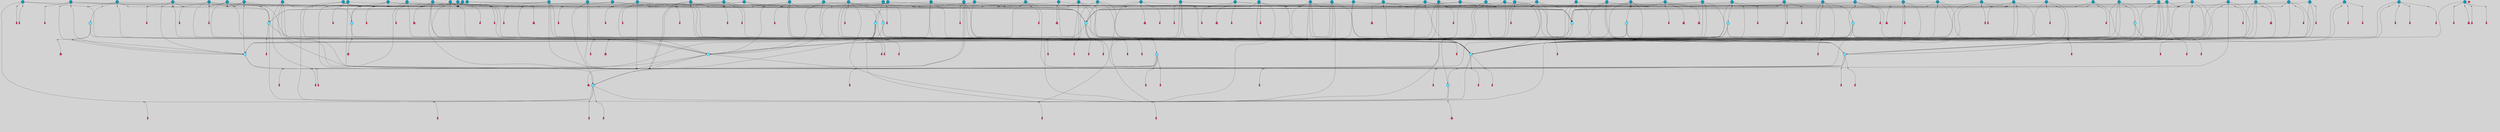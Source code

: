 // File exported with GEGELATI v1.3.1
// On the 2024-04-08 16:56:18
// With the File::TPGGraphDotExporter
digraph{
	graph[pad = "0.212, 0.055" bgcolor = lightgray]
	node[shape=circle style = filled label = ""]
		T3 [fillcolor="#66ddff"]
		T7 [fillcolor="#66ddff"]
		T9 [fillcolor="#66ddff"]
		T11 [fillcolor="#66ddff"]
		T24 [fillcolor="#66ddff"]
		T27 [fillcolor="#66ddff"]
		T82 [fillcolor="#66ddff"]
		T111 [fillcolor="#66ddff"]
		T129 [fillcolor="#66ddff"]
		T194 [fillcolor="#66ddff"]
		T319 [fillcolor="#66ddff"]
		T345 [fillcolor="#66ddff"]
		T350 [fillcolor="#66ddff"]
		T413 [fillcolor="#66ddff"]
		T414 [fillcolor="#66ddff"]
		T421 [fillcolor="#1199bb"]
		T431 [fillcolor="#1199bb"]
		T451 [fillcolor="#1199bb"]
		T459 [fillcolor="#66ddff"]
		T472 [fillcolor="#1199bb"]
		T473 [fillcolor="#1199bb"]
		T480 [fillcolor="#1199bb"]
		T483 [fillcolor="#1199bb"]
		T496 [fillcolor="#1199bb"]
		T321 [fillcolor="#1199bb"]
		T523 [fillcolor="#66ddff"]
		T535 [fillcolor="#1199bb"]
		T539 [fillcolor="#1199bb"]
		T547 [fillcolor="#1199bb"]
		T557 [fillcolor="#1199bb"]
		T562 [fillcolor="#1199bb"]
		T563 [fillcolor="#1199bb"]
		T564 [fillcolor="#1199bb"]
		T568 [fillcolor="#1199bb"]
		T570 [fillcolor="#1199bb"]
		T571 [fillcolor="#1199bb"]
		T573 [fillcolor="#1199bb"]
		T576 [fillcolor="#1199bb"]
		T583 [fillcolor="#1199bb"]
		T585 [fillcolor="#1199bb"]
		T588 [fillcolor="#1199bb"]
		T591 [fillcolor="#1199bb"]
		T592 [fillcolor="#1199bb"]
		T594 [fillcolor="#1199bb"]
		T597 [fillcolor="#1199bb"]
		T598 [fillcolor="#1199bb"]
		T599 [fillcolor="#1199bb"]
		T600 [fillcolor="#1199bb"]
		T602 [fillcolor="#1199bb"]
		T603 [fillcolor="#1199bb"]
		T604 [fillcolor="#1199bb"]
		T611 [fillcolor="#1199bb"]
		T613 [fillcolor="#66ddff"]
		T615 [fillcolor="#1199bb"]
		T616 [fillcolor="#1199bb"]
		T618 [fillcolor="#1199bb"]
		T620 [fillcolor="#1199bb"]
		T621 [fillcolor="#1199bb"]
		T624 [fillcolor="#1199bb"]
		T627 [fillcolor="#1199bb"]
		T628 [fillcolor="#1199bb"]
		T629 [fillcolor="#1199bb"]
		T630 [fillcolor="#1199bb"]
		T632 [fillcolor="#1199bb"]
		T633 [fillcolor="#1199bb"]
		T634 [fillcolor="#1199bb"]
		T635 [fillcolor="#1199bb"]
		T348 [fillcolor="#1199bb"]
		T639 [fillcolor="#1199bb"]
		T640 [fillcolor="#1199bb"]
		T641 [fillcolor="#1199bb"]
		T643 [fillcolor="#1199bb"]
		T644 [fillcolor="#1199bb"]
		T645 [fillcolor="#1199bb"]
		T646 [fillcolor="#1199bb"]
		T648 [fillcolor="#1199bb"]
		T649 [fillcolor="#1199bb"]
		T650 [fillcolor="#1199bb"]
		T652 [fillcolor="#1199bb"]
		T653 [fillcolor="#1199bb"]
		T654 [fillcolor="#1199bb"]
		T655 [fillcolor="#1199bb"]
		T656 [fillcolor="#1199bb"]
		T657 [fillcolor="#1199bb"]
		T658 [fillcolor="#1199bb"]
		T659 [fillcolor="#1199bb"]
		T660 [fillcolor="#1199bb"]
		T661 [fillcolor="#1199bb"]
		T662 [fillcolor="#1199bb"]
		T663 [fillcolor="#1199bb"]
		T664 [fillcolor="#1199bb"]
		T665 [fillcolor="#1199bb"]
		T666 [fillcolor="#1199bb"]
		T667 [fillcolor="#1199bb"]
		T668 [fillcolor="#1199bb"]
		P7485 [fillcolor="#cccccc" shape=point] //6|
		I7485 [shape=box style=invis label="6|1&2|6#1|7&#92;n10|7&2|0#1|5&#92;n9|4&0|1#2|2&#92;n8|6&0|0#1|0&#92;n"]
		P7485 -> I7485[style=invis]
		A5497 [fillcolor="#ff3366" shape=box margin=0.03 width=0 height=0 label="3"]
		T3 -> P7485 -> A5497
		P7486 [fillcolor="#cccccc" shape=point] //3|
		I7486 [shape=box style=invis label="7|6&2|4#0|2&#92;n10|3&2|7#1|4&#92;n11|6&0|4#0|1&#92;n7|1&0|0#2|6&#92;n7|6&0|3#2|6&#92;n4|0&2|6#0|1&#92;n4|4&2|5#0|2&#92;n4|6&0|4#2|7&#92;n10|0&2|3#1|5&#92;n2|6&0|5#0|2&#92;n1|0&2|3#0|7&#92;n1|6&2|0#0|5&#92;n6|2&0|1#0|7&#92;n9|2&0|3#2|7&#92;n5|3&0|6#0|6&#92;n1|7&2|5#2|3&#92;n8|1&2|7#0|6&#92;n1|0&2|5#2|1&#92;n7|1&2|2#2|5&#92;n7|4&2|6#0|3&#92;n"]
		P7486 -> I7486[style=invis]
		A5498 [fillcolor="#ff3366" shape=box margin=0.03 width=0 height=0 label="4"]
		T3 -> P7486 -> A5498
		P7487 [fillcolor="#cccccc" shape=point] //-3|
		I7487 [shape=box style=invis label="1|6&2|7#0|7&#92;n10|2&0|7#1|3&#92;n9|6&2|7#2|2&#92;n5|3&0|7#0|7&#92;n1|6&2|3#0|0&#92;n2|3&2|3#2|2&#92;n5|1&2|6#0|6&#92;n"]
		P7487 -> I7487[style=invis]
		A5499 [fillcolor="#ff3366" shape=box margin=0.03 width=0 height=0 label="7"]
		T7 -> P7487 -> A5499
		P7488 [fillcolor="#cccccc" shape=point] //5|
		I7488 [shape=box style=invis label="0|5&2|3#0|1&#92;n0|6&2|1#2|4&#92;n6|2&2|6#0|7&#92;n7|4&0|3#0|1&#92;n5|4&0|7#1|6&#92;n9|1&0|5#2|2&#92;n6|3&2|3#1|7&#92;n11|7&2|4#1|6&#92;n2|5&0|1#0|0&#92;n4|7&0|0#0|2&#92;n6|2&0|6#0|0&#92;n2|1&2|6#2|4&#92;n10|0&2|0#1|0&#92;n6|6&2|4#0|6&#92;n"]
		P7488 -> I7488[style=invis]
		A5500 [fillcolor="#ff3366" shape=box margin=0.03 width=0 height=0 label="8"]
		T7 -> P7488 -> A5500
		P7489 [fillcolor="#cccccc" shape=point] //-6|
		I7489 [shape=box style=invis label="11|1&0|7#2|0&#92;n10|4&0|1#1|0&#92;n4|3&2|4#2|1&#92;n0|5&2|0#0|0&#92;n6|1&0|0#0|3&#92;n8|2&2|0#0|4&#92;n11|4&2|0#1|6&#92;n7|0&2|6#2|3&#92;n5|3&2|6#2|0&#92;n2|0&2|0#0|4&#92;n"]
		P7489 -> I7489[style=invis]
		A5501 [fillcolor="#ff3366" shape=box margin=0.03 width=0 height=0 label="9"]
		T9 -> P7489 -> A5501
		P7490 [fillcolor="#cccccc" shape=point] //2|
		I7490 [shape=box style=invis label="6|3&2|7#1|4&#92;n8|6&0|0#2|5&#92;n2|1&0|2#0|3&#92;n8|7&0|6#0|4&#92;n2|1&2|0#0|1&#92;n0|0&2|2#2|3&#92;n6|6&0|7#2|1&#92;n6|1&0|7#2|6&#92;n5|4&2|7#0|4&#92;n0|3&0|4#2|0&#92;n11|0&2|0#2|5&#92;n4|5&2|5#2|4&#92;n5|7&0|6#0|4&#92;n9|7&2|5#0|3&#92;n5|4&2|1#0|3&#92;n5|3&0|1#1|7&#92;n0|4&0|3#2|5&#92;n"]
		P7490 -> I7490[style=invis]
		A5502 [fillcolor="#ff3366" shape=box margin=0.03 width=0 height=0 label="10"]
		T9 -> P7490 -> A5502
		P7491 [fillcolor="#cccccc" shape=point] //6|
		I7491 [shape=box style=invis label="3|0&2|7#2|2&#92;n3|2&0|4#2|5&#92;n5|1&0|2#1|0&#92;n8|7&0|1#2|0&#92;n8|5&0|3#0|6&#92;n0|2&0|2#2|3&#92;n1|5&2|5#0|5&#92;n5|6&0|6#0|7&#92;n6|7&0|0#2|6&#92;n1|2&2|3#0|0&#92;n7|7&2|3#0|4&#92;n0|7&2|7#0|6&#92;n1|0&2|2#2|7&#92;n4|4&0|1#0|0&#92;n"]
		P7491 -> I7491[style=invis]
		A5503 [fillcolor="#ff3366" shape=box margin=0.03 width=0 height=0 label="11"]
		T11 -> P7491 -> A5503
		P7492 [fillcolor="#cccccc" shape=point] //-4|
		I7492 [shape=box style=invis label="4|1&0|4#2|6&#92;n1|2&2|2#2|0&#92;n1|2&2|0#0|6&#92;n8|4&2|3#2|5&#92;n5|5&2|1#1|0&#92;n"]
		P7492 -> I7492[style=invis]
		A5504 [fillcolor="#ff3366" shape=box margin=0.03 width=0 height=0 label="12"]
		T11 -> P7492 -> A5504
		P7493 [fillcolor="#cccccc" shape=point] //1|
		I7493 [shape=box style=invis label="5|1&0|6#2|7&#92;n2|4&0|4#2|2&#92;n0|6&0|5#0|4&#92;n10|6&2|5#1|6&#92;n9|3&0|1#1|7&#92;n10|3&2|2#1|0&#92;n5|0&0|0#2|1&#92;n11|3&2|3#1|5&#92;n10|3&0|1#1|0&#92;n2|4&0|1#0|1&#92;n0|2&0|3#2|4&#92;n9|2&2|1#2|5&#92;n11|7&2|6#2|6&#92;n"]
		P7493 -> I7493[style=invis]
		T24 -> P7493 -> T7
		P7494 [fillcolor="#cccccc" shape=point] //5|
		I7494 [shape=box style=invis label="3|0&2|0#0|1&#92;n3|0&0|7#0|1&#92;n5|3&0|2#2|6&#92;n4|4&2|4#2|6&#92;n11|2&0|7#1|6&#92;n2|7&2|2#2|5&#92;n9|3&2|6#2|7&#92;n7|7&0|0#0|4&#92;n6|1&2|4#2|3&#92;n5|4&2|0#1|6&#92;n1|3&0|7#0|4&#92;n"]
		P7494 -> I7494[style=invis]
		A5505 [fillcolor="#ff3366" shape=box margin=0.03 width=0 height=0 label="7"]
		T24 -> P7494 -> A5505
		P7495 [fillcolor="#cccccc" shape=point] //-2|
		I7495 [shape=box style=invis label="4|1&0|4#0|3&#92;n4|2&0|5#2|0&#92;n5|5&2|6#0|5&#92;n1|4&0|1#0|2&#92;n6|3&2|7#1|5&#92;n0|4&2|0#0|3&#92;n8|5&2|5#1|2&#92;n10|7&2|7#1|1&#92;n3|4&0|0#2|1&#92;n3|6&2|5#2|5&#92;n8|3&0|1#0|7&#92;n10|0&2|7#1|3&#92;n4|1&2|4#0|1&#92;n9|3&2|0#0|4&#92;n3|6&2|0#0|4&#92;n1|2&0|6#2|1&#92;n4|0&2|1#2|2&#92;n"]
		P7495 -> I7495[style=invis]
		A5506 [fillcolor="#ff3366" shape=box margin=0.03 width=0 height=0 label="14"]
		T24 -> P7495 -> A5506
		P7496 [fillcolor="#cccccc" shape=point] //2|
		I7496 [shape=box style=invis label="9|1&2|3#0|1&#92;n5|2&2|0#2|4&#92;n3|6&2|5#2|7&#92;n7|0&2|5#0|4&#92;n1|2&0|3#0|5&#92;n7|3&2|7#0|0&#92;n"]
		P7496 -> I7496[style=invis]
		A5507 [fillcolor="#ff3366" shape=box margin=0.03 width=0 height=0 label="2"]
		T27 -> P7496 -> A5507
		P7497 [fillcolor="#cccccc" shape=point] //-6|
		I7497 [shape=box style=invis label="7|5&0|4#0|4&#92;n11|0&2|5#2|1&#92;n"]
		P7497 -> I7497[style=invis]
		A5508 [fillcolor="#ff3366" shape=box margin=0.03 width=0 height=0 label="3"]
		T27 -> P7497 -> A5508
		T27 -> P7486
		P7498 [fillcolor="#cccccc" shape=point] //0|
		I7498 [shape=box style=invis label="2|5&0|1#0|6&#92;n6|1&2|2#2|7&#92;n8|0&0|3#1|4&#92;n4|3&2|5#2|4&#92;n8|1&2|4#0|0&#92;n6|6&0|1#2|6&#92;n11|7&2|4#2|5&#92;n6|2&2|4#0|2&#92;n8|5&2|4#2|4&#92;n2|1&2|1#2|2&#92;n2|7&2|5#2|6&#92;n9|7&0|5#0|4&#92;n1|2&0|5#2|6&#92;n4|2&2|3#2|7&#92;n3|3&2|1#0|2&#92;n"]
		P7498 -> I7498[style=invis]
		A5509 [fillcolor="#ff3366" shape=box margin=0.03 width=0 height=0 label="5"]
		T27 -> P7498 -> A5509
		P7499 [fillcolor="#cccccc" shape=point] //0|
		I7499 [shape=box style=invis label="4|0&0|3#2|7&#92;n10|2&0|3#1|7&#92;n3|5&0|2#0|3&#92;n4|5&0|0#2|1&#92;n10|7&2|0#1|2&#92;n5|3&2|3#1|6&#92;n9|5&2|0#0|4&#92;n5|4&2|7#0|2&#92;n10|3&2|7#1|4&#92;n7|2&0|1#2|6&#92;n8|6&0|5#0|5&#92;n8|7&2|3#0|5&#92;n2|6&2|4#0|0&#92;n"]
		P7499 -> I7499[style=invis]
		A5510 [fillcolor="#ff3366" shape=box margin=0.03 width=0 height=0 label="5"]
		T27 -> P7499 -> A5510
		P7500 [fillcolor="#cccccc" shape=point] //6|
		I7500 [shape=box style=invis label="7|0&2|5#1|2&#92;n10|6&2|1#1|3&#92;n7|5&0|2#0|7&#92;n10|7&0|1#1|5&#92;n4|6&2|5#0|5&#92;n4|4&0|7#2|7&#92;n"]
		P7500 -> I7500[style=invis]
		A5511 [fillcolor="#ff3366" shape=box margin=0.03 width=0 height=0 label="7"]
		T82 -> P7500 -> A5511
		P7501 [fillcolor="#cccccc" shape=point] //6|
		I7501 [shape=box style=invis label="0|5&2|3#0|1&#92;n0|6&2|1#2|4&#92;n9|1&0|5#2|2&#92;n7|4&0|3#0|1&#92;n5|4&0|7#1|6&#92;n2|5&0|1#0|0&#92;n6|3&2|3#1|7&#92;n11|7&2|4#1|6&#92;n6|2&2|6#0|1&#92;n4|7&0|0#0|2&#92;n6|2&0|6#0|0&#92;n9|1&2|6#2|4&#92;n10|0&2|0#1|0&#92;n6|6&2|4#0|6&#92;n"]
		P7501 -> I7501[style=invis]
		A5512 [fillcolor="#ff3366" shape=box margin=0.03 width=0 height=0 label="8"]
		T82 -> P7501 -> A5512
		T82 -> P7489
		P7502 [fillcolor="#cccccc" shape=point] //-5|
		I7502 [shape=box style=invis label="0|0&2|3#0|2&#92;n10|5&0|6#1|3&#92;n7|3&0|6#2|3&#92;n3|4&0|6#0|6&#92;n10|5&0|2#1|1&#92;n5|0&0|1#0|3&#92;n6|6&2|5#1|5&#92;n7|4&0|2#1|7&#92;n5|7&0|1#2|5&#92;n1|5&0|0#0|3&#92;n7|5&2|1#2|6&#92;n9|0&0|2#0|0&#92;n4|0&2|4#0|0&#92;n4|6&0|0#2|3&#92;n3|1&0|6#2|5&#92;n7|7&2|1#2|3&#92;n9|4&2|2#0|6&#92;n"]
		P7502 -> I7502[style=invis]
		T111 -> P7502 -> T9
		P7503 [fillcolor="#cccccc" shape=point] //7|
		I7503 [shape=box style=invis label="7|4&2|1#2|0&#92;n4|1&2|4#2|3&#92;n5|0&2|0#2|2&#92;n6|1&2|4#2|6&#92;n"]
		P7503 -> I7503[style=invis]
		A5513 [fillcolor="#ff3366" shape=box margin=0.03 width=0 height=0 label="9"]
		T111 -> P7503 -> A5513
		P7504 [fillcolor="#cccccc" shape=point] //2|
		I7504 [shape=box style=invis label="3|0&2|0#0|1&#92;n11|2&0|7#1|6&#92;n8|7&2|4#0|5&#92;n5|3&0|2#2|6&#92;n4|4&2|4#2|6&#92;n3|0&0|7#0|1&#92;n2|7&2|2#2|5&#92;n9|3&2|6#2|7&#92;n7|7&0|0#0|4&#92;n6|1&2|4#1|3&#92;n5|4&2|0#1|6&#92;n1|3&0|7#0|4&#92;n"]
		P7504 -> I7504[style=invis]
		A5514 [fillcolor="#ff3366" shape=box margin=0.03 width=0 height=0 label="7"]
		T111 -> P7504 -> A5514
		T111 -> P7489
		P7505 [fillcolor="#cccccc" shape=point] //8|
		I7505 [shape=box style=invis label="9|0&0|1#2|0&#92;n10|1&2|5#1|4&#92;n8|2&2|6#0|4&#92;n2|4&2|5#2|3&#92;n4|2&2|2#0|2&#92;n7|5&0|2#0|0&#92;n8|2&2|1#1|3&#92;n8|7&0|7#2|1&#92;n1|1&0|0#0|7&#92;n5|6&2|5#1|0&#92;n6|6&2|5#0|0&#92;n11|4&0|3#2|6&#92;n4|2&2|4#0|7&#92;n5|6&0|1#2|0&#92;n11|3&0|2#0|7&#92;n"]
		P7505 -> I7505[style=invis]
		A5515 [fillcolor="#ff3366" shape=box margin=0.03 width=0 height=0 label="6"]
		T129 -> P7505 -> A5515
		T129 -> P7494
		P7506 [fillcolor="#cccccc" shape=point] //10|
		I7506 [shape=box style=invis label="4|5&2|7#2|1&#92;n1|7&2|3#0|6&#92;n3|5&2|2#0|3&#92;n10|3&0|7#1|4&#92;n7|1&0|4#2|6&#92;n10|2&0|3#1|7&#92;n9|5&2|0#0|4&#92;n4|0&0|3#2|7&#92;n11|4&2|6#1|2&#92;n5|4&2|7#0|2&#92;n2|6&2|4#0|0&#92;n6|5&0|7#2|1&#92;n5|3&2|3#1|6&#92;n10|7&2|0#1|2&#92;n"]
		P7506 -> I7506[style=invis]
		A5516 [fillcolor="#ff3366" shape=box margin=0.03 width=0 height=0 label="5"]
		T129 -> P7506 -> A5516
		P7507 [fillcolor="#cccccc" shape=point] //5|
		I7507 [shape=box style=invis label="9|4&2|3#1|3&#92;n0|4&2|4#0|5&#92;n6|1&2|6#2|5&#92;n4|0&0|5#2|0&#92;n"]
		P7507 -> I7507[style=invis]
		A5517 [fillcolor="#ff3366" shape=box margin=0.03 width=0 height=0 label="7"]
		T129 -> P7507 -> A5517
		P7508 [fillcolor="#cccccc" shape=point] //6|
		I7508 [shape=box style=invis label="9|4&2|7#0|6&#92;n8|4&0|1#1|0&#92;n1|3&0|0#2|1&#92;n2|4&0|6#2|2&#92;n5|1&2|5#0|7&#92;n3|0&0|3#2|6&#92;n2|2&2|6#0|2&#92;n8|4&0|4#2|2&#92;n5|1&2|4#0|3&#92;n9|4&0|6#0|6&#92;n5|0&2|2#1|5&#92;n11|7&0|0#1|1&#92;n0|4&0|3#0|3&#92;n7|7&2|4#2|5&#92;n1|5&0|1#2|1&#92;n"]
		P7508 -> I7508[style=invis]
		A5518 [fillcolor="#ff3366" shape=box margin=0.03 width=0 height=0 label="1"]
		T129 -> P7508 -> A5518
		P7509 [fillcolor="#cccccc" shape=point] //5|
		I7509 [shape=box style=invis label="3|0&2|0#2|1&#92;n3|0&0|7#0|1&#92;n5|3&0|2#2|6&#92;n4|4&2|4#2|6&#92;n5|4&2|0#1|6&#92;n2|7&2|2#2|5&#92;n1|3&0|7#0|4&#92;n11|6&2|2#0|7&#92;n7|7&0|0#0|4&#92;n6|1&2|4#2|3&#92;n11|0&0|7#1|6&#92;n9|3&2|6#2|7&#92;n"]
		P7509 -> I7509[style=invis]
		A5519 [fillcolor="#ff3366" shape=box margin=0.03 width=0 height=0 label="7"]
		T194 -> P7509 -> A5519
		P7510 [fillcolor="#cccccc" shape=point] //4|
		I7510 [shape=box style=invis label="7|1&0|6#0|1&#92;n6|7&2|7#1|7&#92;n10|1&2|1#1|1&#92;n9|6&2|2#1|4&#92;n4|7&0|4#2|2&#92;n9|6&0|5#1|1&#92;n10|0&2|6#1|6&#92;n5|1&0|1#2|3&#92;n10|1&0|5#1|0&#92;n3|4&2|3#0|0&#92;n8|2&0|5#2|4&#92;n1|6&2|0#0|0&#92;n2|3&0|1#2|6&#92;n5|2&2|2#1|6&#92;n2|2&0|1#2|1&#92;n3|1&2|7#0|3&#92;n6|7&2|3#0|4&#92;n"]
		P7510 -> I7510[style=invis]
		A5520 [fillcolor="#ff3366" shape=box margin=0.03 width=0 height=0 label="10"]
		T194 -> P7510 -> A5520
		P7511 [fillcolor="#cccccc" shape=point] //-4|
		I7511 [shape=box style=invis label="0|4&0|0#2|7&#92;n8|5&2|4#2|4&#92;n4|3&2|5#2|4&#92;n11|7&2|2#2|5&#92;n6|5&2|2#2|7&#92;n3|2&0|7#0|7&#92;n3|3&2|1#0|3&#92;n2|6&0|3#2|5&#92;n0|1&2|6#2|2&#92;n8|2&0|0#1|6&#92;n0|7&0|5#0|4&#92;n9|5&0|3#2|7&#92;n2|7&2|5#2|6&#92;n9|0&2|0#0|1&#92;n1|2&2|4#0|2&#92;n"]
		P7511 -> I7511[style=invis]
		T194 -> P7511 -> T27
		P7512 [fillcolor="#cccccc" shape=point] //7|
		I7512 [shape=box style=invis label="7|4&2|7#0|4&#92;n4|6&0|1#2|5&#92;n2|1&2|3#0|0&#92;n4|3&2|0#0|1&#92;n0|0&2|7#2|7&#92;n7|7&0|5#2|3&#92;n5|0&2|1#2|2&#92;n10|0&0|4#1|2&#92;n4|4&0|7#0|0&#92;n6|7&0|2#0|1&#92;n1|4&2|5#0|4&#92;n"]
		P7512 -> I7512[style=invis]
		A5521 [fillcolor="#ff3366" shape=box margin=0.03 width=0 height=0 label="0"]
		T194 -> P7512 -> A5521
		P7513 [fillcolor="#cccccc" shape=point] //9|
		I7513 [shape=box style=invis label="11|0&2|0#1|1&#92;n3|6&0|6#0|0&#92;n1|4&0|0#2|4&#92;n7|5&2|2#1|3&#92;n11|7&2|6#1|7&#92;n5|2&0|6#1|5&#92;n9|5&0|6#0|3&#92;n2|2&2|7#0|5&#92;n9|3&2|2#2|0&#92;n11|0&2|7#0|1&#92;n1|1&2|0#0|1&#92;n6|6&0|6#1|2&#92;n9|7&0|1#0|3&#92;n2|0&2|4#2|5&#92;n2|4&2|2#0|0&#92;n6|1&2|1#1|7&#92;n10|7&2|5#1|6&#92;n11|5&2|7#2|4&#92;n"]
		P7513 -> I7513[style=invis]
		A5522 [fillcolor="#ff3366" shape=box margin=0.03 width=0 height=0 label="1"]
		T319 -> P7513 -> A5522
		T319 -> P7507
		P7514 [fillcolor="#cccccc" shape=point] //9|
		I7514 [shape=box style=invis label="9|6&2|0#1|3&#92;n7|1&0|3#0|4&#92;n9|6&2|0#0|1&#92;n1|5&0|0#0|5&#92;n8|6&2|4#0|0&#92;n7|4&2|4#0|7&#92;n6|0&2|4#2|0&#92;n7|7&2|4#2|2&#92;n"]
		P7514 -> I7514[style=invis]
		A5523 [fillcolor="#ff3366" shape=box margin=0.03 width=0 height=0 label="5"]
		T319 -> P7514 -> A5523
		T319 -> P7511
		P7515 [fillcolor="#cccccc" shape=point] //-4|
		I7515 [shape=box style=invis label="11|3&0|7#1|7&#92;n11|7&0|7#2|7&#92;n5|3&0|3#2|0&#92;n0|1&2|2#0|4&#92;n0|0&0|4#2|5&#92;n6|3&2|1#2|3&#92;n11|7&0|0#0|4&#92;n0|0&0|0#0|2&#92;n1|1&0|4#0|3&#92;n6|5&2|7#1|2&#92;n6|6&0|3#2|7&#92;n6|2&0|4#0|0&#92;n5|5&2|6#0|5&#92;n"]
		P7515 -> I7515[style=invis]
		A5524 [fillcolor="#ff3366" shape=box margin=0.03 width=0 height=0 label="8"]
		T319 -> P7515 -> A5524
		T345 -> P7488
		P7516 [fillcolor="#cccccc" shape=point] //10|
		I7516 [shape=box style=invis label="8|6&0|0#1|2&#92;n4|3&0|3#0|3&#92;n10|7&2|0#1|5&#92;n7|0&2|6#2|2&#92;n9|2&0|4#0|7&#92;n2|7&2|1#0|4&#92;n"]
		P7516 -> I7516[style=invis]
		A5525 [fillcolor="#ff3366" shape=box margin=0.03 width=0 height=0 label="3"]
		T345 -> P7516 -> A5525
		P7517 [fillcolor="#cccccc" shape=point] //4|
		I7517 [shape=box style=invis label="11|1&0|7#2|0&#92;n0|7&2|2#2|0&#92;n4|3&2|4#2|1&#92;n0|5&2|0#0|6&#92;n6|1&0|0#0|3&#92;n8|2&2|0#0|4&#92;n7|0&2|6#2|3&#92;n10|4&0|1#1|0&#92;n5|3&2|6#2|0&#92;n2|0&2|0#0|4&#92;n"]
		P7517 -> I7517[style=invis]
		T345 -> P7517 -> T27
		P7518 [fillcolor="#cccccc" shape=point] //-9|
		I7518 [shape=box style=invis label="2|0&2|0#2|1&#92;n4|4&2|4#2|6&#92;n9|1&0|3#1|7&#92;n5|3&0|2#2|6&#92;n2|7&2|2#2|5&#92;n5|4&2|0#1|6&#92;n3|0&0|7#0|1&#92;n1|3&0|7#0|4&#92;n11|6&2|2#0|7&#92;n7|7&0|0#0|4&#92;n11|0&0|7#1|6&#92;n9|3&2|6#2|7&#92;n"]
		P7518 -> I7518[style=invis]
		A5526 [fillcolor="#ff3366" shape=box margin=0.03 width=0 height=0 label="7"]
		T345 -> P7518 -> A5526
		P7519 [fillcolor="#cccccc" shape=point] //-8|
		I7519 [shape=box style=invis label="0|5&2|3#0|1&#92;n0|6&2|1#2|4&#92;n4|7&0|0#0|2&#92;n7|4&0|3#2|1&#92;n10|2&0|7#1|4&#92;n5|4&0|7#1|6&#92;n6|3&2|3#1|7&#92;n11|7&2|4#1|6&#92;n2|5&0|1#0|0&#92;n6|2&2|6#0|7&#92;n6|2&0|6#0|0&#92;n2|1&2|6#2|4&#92;n10|0&2|0#1|0&#92;n6|6&2|4#0|6&#92;n"]
		P7519 -> I7519[style=invis]
		A5527 [fillcolor="#ff3366" shape=box margin=0.03 width=0 height=0 label="8"]
		T345 -> P7519 -> A5527
		T350 -> P7511
		T350 -> P7512
		P7520 [fillcolor="#cccccc" shape=point] //3|
		I7520 [shape=box style=invis label="5|4&2|7#0|1&#92;n0|6&0|6#2|2&#92;n9|5&2|2#2|0&#92;n3|6&2|7#0|2&#92;n3|5&0|0#0|6&#92;n2|6&0|6#2|2&#92;n2|6&2|2#0|0&#92;n5|1&0|4#0|5&#92;n2|6&0|5#2|5&#92;n1|0&0|7#2|2&#92;n4|7&0|6#2|4&#92;n7|3&0|6#2|5&#92;n1|1&0|1#0|3&#92;n"]
		P7520 -> I7520[style=invis]
		A5528 [fillcolor="#ff3366" shape=box margin=0.03 width=0 height=0 label="1"]
		T350 -> P7520 -> A5528
		P7521 [fillcolor="#cccccc" shape=point] //-2|
		I7521 [shape=box style=invis label="2|0&2|3#2|5&#92;n10|3&2|7#1|4&#92;n8|1&2|7#0|6&#92;n7|6&0|3#2|6&#92;n4|0&2|6#0|1&#92;n4|4&2|5#0|2&#92;n4|6&0|2#2|7&#92;n7|6&2|4#0|2&#92;n11|7&2|7#0|3&#92;n6|6&0|3#0|6&#92;n1|6&2|0#0|5&#92;n11|6&0|4#0|1&#92;n2|6&0|5#0|2&#92;n6|2&0|1#0|7&#92;n9|2&0|3#2|7&#92;n5|3&0|6#0|6&#92;n7|1&2|2#2|5&#92;n1|0&2|3#0|7&#92;n1|0&2|5#0|1&#92;n3|4&2|6#0|3&#92;n"]
		P7521 -> I7521[style=invis]
		A5529 [fillcolor="#ff3366" shape=box margin=0.03 width=0 height=0 label="4"]
		T350 -> P7521 -> A5529
		T350 -> P7512
		P7522 [fillcolor="#cccccc" shape=point] //-4|
		I7522 [shape=box style=invis label="1|5&2|1#2|4&#92;n3|0&2|3#2|6&#92;n0|3&0|0#0|1&#92;n8|6&2|5#1|5&#92;n9|7&2|5#2|0&#92;n4|1&0|7#2|2&#92;n4|2&0|3#0|0&#92;n"]
		P7522 -> I7522[style=invis]
		A5530 [fillcolor="#ff3366" shape=box margin=0.03 width=0 height=0 label="2"]
		T413 -> P7522 -> A5530
		T413 -> P7501
		P7523 [fillcolor="#cccccc" shape=point] //-4|
		I7523 [shape=box style=invis label="7|5&2|2#0|7&#92;n9|6&2|3#0|3&#92;n10|6&2|1#1|0&#92;n8|0&0|5#1|3&#92;n7|5&0|5#1|5&#92;n5|1&2|5#2|1&#92;n"]
		P7523 -> I7523[style=invis]
		A5531 [fillcolor="#ff3366" shape=box margin=0.03 width=0 height=0 label="7"]
		T413 -> P7523 -> A5531
		T413 -> P7510
		P7524 [fillcolor="#cccccc" shape=point] //-5|
		I7524 [shape=box style=invis label="7|7&2|4#0|6&#92;n8|5&2|1#0|3&#92;n0|0&0|0#2|7&#92;n2|2&0|5#2|4&#92;n1|0&2|5#0|2&#92;n11|1&2|3#0|5&#92;n2|7&2|0#2|3&#92;n9|4&2|7#1|2&#92;n5|5&0|7#0|5&#92;n"]
		P7524 -> I7524[style=invis]
		T413 -> P7524 -> T319
		P7525 [fillcolor="#cccccc" shape=point] //-1|
		I7525 [shape=box style=invis label="2|7&0|4#0|4&#92;n8|3&2|7#1|4&#92;n1|0&0|3#0|3&#92;n11|6&0|1#1|4&#92;n6|1&2|5#0|0&#92;n0|0&2|0#0|6&#92;n1|3&2|1#0|4&#92;n"]
		P7525 -> I7525[style=invis]
		A5532 [fillcolor="#ff3366" shape=box margin=0.03 width=0 height=0 label="2"]
		T414 -> P7525 -> A5532
		P7526 [fillcolor="#cccccc" shape=point] //-3|
		I7526 [shape=box style=invis label="11|7&2|3#2|0&#92;n5|5&2|7#2|7&#92;n8|6&2|7#1|2&#92;n1|7&0|3#0|6&#92;n4|0&2|1#2|2&#92;n10|1&0|5#1|6&#92;n5|3&0|3#2|6&#92;n9|0&0|2#0|0&#92;n3|2&0|1#2|6&#92;n0|1&2|4#0|0&#92;n"]
		P7526 -> I7526[style=invis]
		A5533 [fillcolor="#ff3366" shape=box margin=0.03 width=0 height=0 label="6"]
		T414 -> P7526 -> A5533
		P7527 [fillcolor="#cccccc" shape=point] //-1|
		I7527 [shape=box style=invis label="4|2&0|6#0|1&#92;n6|3&0|0#2|0&#92;n9|4&0|6#0|5&#92;n10|2&0|2#1|0&#92;n1|0&0|0#0|5&#92;n8|0&2|1#1|1&#92;n2|7&2|2#0|5&#92;n5|5&0|6#1|1&#92;n"]
		P7527 -> I7527[style=invis]
		A5534 [fillcolor="#ff3366" shape=box margin=0.03 width=0 height=0 label="3"]
		T414 -> P7527 -> A5534
		P7528 [fillcolor="#cccccc" shape=point] //9|
		I7528 [shape=box style=invis label="8|0&0|5#0|1&#92;n0|6&2|0#0|7&#92;n5|7&0|1#1|4&#92;n5|1&0|6#2|7&#92;n11|3&0|7#1|6&#92;n10|2&2|5#1|6&#92;n10|0&0|3#1|4&#92;n0|0&2|5#0|7&#92;n0|0&2|5#0|1&#92;n0|4&2|2#2|3&#92;n11|7&2|5#0|5&#92;n"]
		P7528 -> I7528[style=invis]
		T414 -> P7528 -> T7
		P7529 [fillcolor="#cccccc" shape=point] //-2|
		I7529 [shape=box style=invis label="1|0&0|3#0|3&#92;n2|7&0|4#0|4&#92;n11|6&2|1#1|4&#92;n6|1&2|5#0|0&#92;n2|0&2|0#0|6&#92;n1|3&2|1#0|4&#92;n"]
		P7529 -> I7529[style=invis]
		A5535 [fillcolor="#ff3366" shape=box margin=0.03 width=0 height=0 label="2"]
		T421 -> P7529 -> A5535
		P7530 [fillcolor="#cccccc" shape=point] //10|
		I7530 [shape=box style=invis label="6|1&2|4#2|3&#92;n3|0&0|7#0|1&#92;n5|3&0|2#2|6&#92;n4|4&0|4#2|6&#92;n5|4&2|0#1|6&#92;n10|5&0|6#1|5&#92;n2|5&2|1#2|2&#92;n1|3&0|7#0|4&#92;n3|0&2|0#0|1&#92;n11|2&0|5#1|6&#92;n9|3&2|6#2|7&#92;n7|7&0|0#0|4&#92;n"]
		P7530 -> I7530[style=invis]
		A5536 [fillcolor="#ff3366" shape=box margin=0.03 width=0 height=0 label="7"]
		T421 -> P7530 -> A5536
		P7531 [fillcolor="#cccccc" shape=point] //-8|
		I7531 [shape=box style=invis label="10|4&2|6#1|0&#92;n6|7&0|0#0|4&#92;n0|6&0|4#2|4&#92;n5|4&2|1#2|6&#92;n1|6&2|3#2|7&#92;n9|5&2|1#1|2&#92;n5|0&2|6#0|7&#92;n1|6&0|7#0|4&#92;n6|3&2|5#1|2&#92;n3|5&0|7#0|1&#92;n0|2&2|5#0|4&#92;n2|1&2|5#2|1&#92;n2|3&0|2#2|1&#92;n8|0&0|7#2|0&#92;n5|7&0|1#1|3&#92;n7|5&0|2#2|3&#92;n11|6&2|2#2|6&#92;n5|7&2|4#2|1&#92;n10|2&2|3#1|1&#92;n"]
		P7531 -> I7531[style=invis]
		A5537 [fillcolor="#ff3366" shape=box margin=0.03 width=0 height=0 label="11"]
		T421 -> P7531 -> A5537
		P7532 [fillcolor="#cccccc" shape=point] //2|
		I7532 [shape=box style=invis label="10|1&2|4#1|2&#92;n1|1&2|2#2|1&#92;n3|3&2|6#2|7&#92;n4|4&2|6#0|6&#92;n11|3&0|1#2|6&#92;n10|1&0|6#1|5&#92;n4|3&2|5#0|7&#92;n10|2&2|4#1|6&#92;n1|0&0|3#2|6&#92;n"]
		P7532 -> I7532[style=invis]
		A5538 [fillcolor="#ff3366" shape=box margin=0.03 width=0 height=0 label="4"]
		T421 -> P7532 -> A5538
		P7533 [fillcolor="#cccccc" shape=point] //-8|
		I7533 [shape=box style=invis label="2|3&0|0#0|3&#92;n10|7&2|7#1|0&#92;n5|0&2|0#2|3&#92;n9|3&0|3#2|3&#92;n3|2&0|3#0|5&#92;n4|2&2|6#2|1&#92;n"]
		P7533 -> I7533[style=invis]
		T421 -> P7533 -> T111
		P7534 [fillcolor="#cccccc" shape=point] //-6|
		I7534 [shape=box style=invis label="2|7&2|6#0|6&#92;n9|6&0|1#0|4&#92;n0|0&0|0#2|1&#92;n0|3&0|2#2|3&#92;n9|2&0|1#0|4&#92;n6|2&2|1#1|3&#92;n1|7&2|7#0|6&#92;n5|2&0|5#1|4&#92;n5|5&0|3#1|2&#92;n9|7&0|2#1|1&#92;n10|7&0|0#1|1&#92;n11|3&2|0#0|3&#92;n8|4&0|1#2|1&#92;n"]
		P7534 -> I7534[style=invis]
		A5539 [fillcolor="#ff3366" shape=box margin=0.03 width=0 height=0 label="1"]
		T431 -> P7534 -> A5539
		T431 -> P7533
		T431 -> P7489
		P7535 [fillcolor="#cccccc" shape=point] //5|
		I7535 [shape=box style=invis label="7|4&0|0#0|4&#92;n3|7&2|5#0|6&#92;n1|6&2|4#0|0&#92;n10|2&0|7#1|3&#92;n7|0&0|7#2|2&#92;n5|3&0|7#0|7&#92;n"]
		P7535 -> I7535[style=invis]
		T431 -> P7535 -> T111
		P7536 [fillcolor="#cccccc" shape=point] //-4|
		I7536 [shape=box style=invis label="10|7&0|7#1|3&#92;n2|5&0|7#2|0&#92;n9|3&0|2#1|4&#92;n7|1&0|1#1|6&#92;n11|2&0|5#2|0&#92;n8|3&2|2#1|7&#92;n2|4&0|7#0|0&#92;n5|5&0|2#1|2&#92;n7|1&2|6#2|3&#92;n2|1&2|3#0|1&#92;n8|0&0|7#1|3&#92;n1|2&0|0#2|5&#92;n11|1&2|2#2|1&#92;n1|0&0|1#2|0&#92;n1|5&0|0#2|6&#92;n"]
		P7536 -> I7536[style=invis]
		A5540 [fillcolor="#ff3366" shape=box margin=0.03 width=0 height=0 label="1"]
		T431 -> P7536 -> A5540
		T451 -> P7513
		P7537 [fillcolor="#cccccc" shape=point] //4|
		I7537 [shape=box style=invis label="11|4&0|5#0|3&#92;n7|3&0|0#0|0&#92;n7|0&2|4#1|0&#92;n1|3&2|3#2|0&#92;n9|6&0|6#1|1&#92;n9|1&2|4#0|4&#92;n3|6&0|0#2|3&#92;n"]
		P7537 -> I7537[style=invis]
		A5541 [fillcolor="#ff3366" shape=box margin=0.03 width=0 height=0 label="2"]
		T451 -> P7537 -> A5541
		P7538 [fillcolor="#cccccc" shape=point] //-9|
		I7538 [shape=box style=invis label="0|2&2|5#0|1&#92;n5|3&2|4#1|5&#92;n11|0&2|3#0|5&#92;n0|1&0|6#2|4&#92;n6|1&2|5#0|0&#92;n10|0&0|3#1|2&#92;n5|2&2|7#2|7&#92;n0|0&0|3#2|7&#92;n1|6&2|7#0|5&#92;n"]
		P7538 -> I7538[style=invis]
		T451 -> P7538 -> T7
		P7539 [fillcolor="#cccccc" shape=point] //-8|
		I7539 [shape=box style=invis label="6|1&0|5#2|5&#92;n3|6&2|0#2|4&#92;n1|0&2|0#0|6&#92;n3|3&0|1#0|1&#92;n9|5&2|0#1|5&#92;n5|1&2|2#1|7&#92;n4|4&0|2#2|6&#92;n11|3&0|4#1|4&#92;n4|5&0|4#2|6&#92;n0|4&0|6#2|1&#92;n"]
		P7539 -> I7539[style=invis]
		T451 -> P7539 -> T11
		T459 -> P7522
		T459 -> P7523
		T459 -> P7510
		T459 -> P7524
		P7540 [fillcolor="#cccccc" shape=point] //8|
		I7540 [shape=box style=invis label="6|5&2|5#0|4&#92;n9|0&0|5#0|7&#92;n2|6&0|4#2|4&#92;n7|1&0|3#0|2&#92;n1|4&2|4#0|3&#92;n3|2&2|2#0|3&#92;n"]
		P7540 -> I7540[style=invis]
		T459 -> P7540 -> T350
		P7541 [fillcolor="#cccccc" shape=point] //-5|
		I7541 [shape=box style=invis label="7|2&2|3#1|4&#92;n1|7&2|2#2|7&#92;n10|0&0|5#1|3&#92;n5|5&2|5#0|3&#92;n10|3&2|2#1|2&#92;n4|0&2|5#0|7&#92;n7|6&0|5#1|5&#92;n11|1&0|2#1|0&#92;n"]
		P7541 -> I7541[style=invis]
		A5542 [fillcolor="#ff3366" shape=box margin=0.03 width=0 height=0 label="1"]
		T472 -> P7541 -> A5542
		P7542 [fillcolor="#cccccc" shape=point] //-10|
		I7542 [shape=box style=invis label="8|2&2|3#2|5&#92;n5|5&2|1#1|0&#92;n2|2&0|4#2|6&#92;n1|7&2|2#0|6&#92;n8|0&2|6#1|2&#92;n8|2&0|4#0|7&#92;n"]
		P7542 -> I7542[style=invis]
		T472 -> P7542 -> T27
		P7543 [fillcolor="#cccccc" shape=point] //-1|
		I7543 [shape=box style=invis label="1|7&2|1#0|6&#92;n8|1&2|3#0|5&#92;n10|6&2|7#1|0&#92;n1|7&2|5#0|2&#92;n0|3&0|3#2|2&#92;n3|5&0|1#0|0&#92;n3|5&0|2#0|3&#92;n1|5&2|0#0|4&#92;n5|7&2|2#2|5&#92;n4|0&2|3#0|3&#92;n"]
		P7543 -> I7543[style=invis]
		T472 -> P7543 -> T3
		T472 -> P7510
		T473 -> P7501
		T473 -> P7523
		P7544 [fillcolor="#cccccc" shape=point] //-3|
		I7544 [shape=box style=invis label="7|1&0|6#0|1&#92;n8|2&0|0#2|4&#92;n10|0&2|6#1|6&#92;n3|4&2|3#0|0&#92;n4|3&0|0#2|7&#92;n9|6&0|1#1|1&#92;n11|6&2|2#2|1&#92;n10|1&2|1#1|1&#92;n4|7&0|4#2|2&#92;n5|1&0|1#2|3&#92;n10|1&0|5#1|0&#92;n9|6&2|2#1|4&#92;n6|7&2|7#1|7&#92;n1|6&0|0#0|0&#92;n2|3&0|1#2|6&#92;n5|7&2|2#1|6&#92;n2|2&0|1#2|1&#92;n3|1&2|7#0|3&#92;n6|7&2|3#0|4&#92;n"]
		P7544 -> I7544[style=invis]
		A5543 [fillcolor="#ff3366" shape=box margin=0.03 width=0 height=0 label="10"]
		T473 -> P7544 -> A5543
		T473 -> P7524
		T473 -> P7506
		T480 -> P7509
		T480 -> P7510
		T480 -> P7512
		T480 -> P7511
		P7545 [fillcolor="#cccccc" shape=point] //-3|
		I7545 [shape=box style=invis label="1|4&2|4#2|0&#92;n3|0&2|0#2|4&#92;n9|5&2|0#1|5&#92;n5|4&2|2#1|7&#92;n1|4&0|7#0|6&#92;n4|6&0|2#2|6&#92;n11|3&0|4#1|4&#92;n4|5&0|4#2|6&#92;n6|1&0|5#2|5&#92;n0|4&0|6#2|1&#92;n"]
		P7545 -> I7545[style=invis]
		T480 -> P7545 -> T11
		T483 -> P7522
		T483 -> P7523
		T483 -> P7510
		P7546 [fillcolor="#cccccc" shape=point] //5|
		I7546 [shape=box style=invis label="8|5&2|1#0|3&#92;n0|0&0|0#2|7&#92;n7|7&2|4#0|6&#92;n1|0&2|5#0|2&#92;n11|1&2|0#0|3&#92;n9|4&2|7#1|2&#92;n2|7&2|0#2|3&#92;n5|5&0|7#0|5&#92;n"]
		P7546 -> I7546[style=invis]
		T483 -> P7546 -> T319
		P7547 [fillcolor="#cccccc" shape=point] //3|
		I7547 [shape=box style=invis label="6|0&2|4#1|6&#92;n11|3&0|3#1|2&#92;n"]
		P7547 -> I7547[style=invis]
		A5544 [fillcolor="#ff3366" shape=box margin=0.03 width=0 height=0 label="3"]
		T483 -> P7547 -> A5544
		P7548 [fillcolor="#cccccc" shape=point] //4|
		I7548 [shape=box style=invis label="0|5&2|3#0|1&#92;n0|6&2|1#2|4&#92;n6|2&2|6#0|7&#92;n9|1&2|5#2|2&#92;n7|4&0|3#0|1&#92;n11|7&2|4#1|6&#92;n9|0&2|7#1|1&#92;n5|4&0|7#1|6&#92;n2|5&0|1#0|0&#92;n4|7&0|0#0|2&#92;n6|2&0|6#0|0&#92;n2|1&2|6#2|4&#92;n10|0&0|0#1|0&#92;n2|7&2|6#0|3&#92;n6|6&2|4#0|6&#92;n"]
		P7548 -> I7548[style=invis]
		T496 -> P7548 -> T129
		T496 -> P7533
		P7549 [fillcolor="#cccccc" shape=point] //8|
		I7549 [shape=box style=invis label="11|4&2|0#1|6&#92;n4|3&0|6#0|5&#92;n3|0&2|6#0|3&#92;n9|3&2|5#0|5&#92;n2|6&0|6#2|1&#92;n9|7&0|5#1|4&#92;n"]
		P7549 -> I7549[style=invis]
		T496 -> P7549 -> T194
		P7550 [fillcolor="#cccccc" shape=point] //-1|
		I7550 [shape=box style=invis label="11|7&0|1#0|6&#92;n3|4&0|1#0|3&#92;n0|4&0|2#2|2&#92;n0|6&2|5#0|5&#92;n1|5&0|5#0|6&#92;n4|4&0|1#0|5&#92;n1|0&0|0#2|6&#92;n6|4&2|2#0|2&#92;n1|7&2|5#2|2&#92;n0|3&2|2#2|6&#92;n"]
		P7550 -> I7550[style=invis]
		A5545 [fillcolor="#ff3366" shape=box margin=0.03 width=0 height=0 label="5"]
		T496 -> P7550 -> A5545
		T496 -> P7486
		P7551 [fillcolor="#cccccc" shape=point] //10|
		I7551 [shape=box style=invis label="11|1&0|6#1|0&#92;n6|0&0|1#1|1&#92;n"]
		P7551 -> I7551[style=invis]
		A5546 [fillcolor="#ff3366" shape=box margin=0.03 width=0 height=0 label="3"]
		T321 -> P7551 -> A5546
		P7552 [fillcolor="#cccccc" shape=point] //0|
		I7552 [shape=box style=invis label="4|3&0|6#0|3&#92;n5|7&2|3#2|2&#92;n5|6&0|7#1|2&#92;n1|4&2|6#0|3&#92;n11|1&0|4#2|6&#92;n9|5&2|4#1|4&#92;n2|4&0|5#0|7&#92;n10|0&0|6#1|2&#92;n3|1&0|6#0|2&#92;n2|7&2|7#2|6&#92;n5|2&0|5#1|5&#92;n10|4&2|5#1|7&#92;n10|6&2|0#1|4&#92;n8|4&2|1#2|5&#92;n4|0&0|4#2|4&#92;n4|5&2|7#0|6&#92;n11|5&2|6#2|3&#92;n0|3&0|5#0|1&#92;n"]
		P7552 -> I7552[style=invis]
		T321 -> P7552 -> T111
		P7553 [fillcolor="#cccccc" shape=point] //4|
		I7553 [shape=box style=invis label="9|1&0|3#0|3&#92;n6|0&2|2#0|6&#92;n11|1&2|5#1|0&#92;n5|6&0|6#1|0&#92;n1|2&0|7#0|1&#92;n3|0&0|4#0|0&#92;n9|3&2|7#2|4&#92;n7|4&2|2#2|1&#92;n"]
		P7553 -> I7553[style=invis]
		T321 -> P7553 -> T82
		T321 -> P7528
		P7554 [fillcolor="#cccccc" shape=point] //-1|
		I7554 [shape=box style=invis label="10|7&2|0#1|6&#92;n2|4&2|7#0|4&#92;n11|0&2|0#1|1&#92;n8|7&2|6#0|2&#92;n9|5&0|4#1|6&#92;n6|0&2|4#2|1&#92;n2|0&2|0#0|2&#92;n1|5&0|4#2|4&#92;n9|2&0|1#0|3&#92;n11|3&2|2#2|0&#92;n9|4&2|0#0|7&#92;n1|4&0|2#2|5&#92;n0|0&0|5#2|5&#92;n5|5&2|7#2|4&#92;n"]
		P7554 -> I7554[style=invis]
		A5547 [fillcolor="#ff3366" shape=box margin=0.03 width=0 height=0 label="1"]
		T321 -> P7554 -> A5547
		P7555 [fillcolor="#cccccc" shape=point] //-3|
		I7555 [shape=box style=invis label="2|7&2|6#0|6&#92;n0|0&0|3#2|1&#92;n9|6&2|1#0|4&#92;n0|3&0|2#2|3&#92;n11|3&2|0#0|3&#92;n6|2&2|1#1|3&#92;n5|5&0|3#1|2&#92;n5|2&0|5#1|4&#92;n1|7&2|7#0|6&#92;n9|7&0|2#1|1&#92;n10|7&0|0#1|1&#92;n9|2&0|1#0|4&#92;n2|3&0|2#2|1&#92;n"]
		P7555 -> I7555[style=invis]
		A5548 [fillcolor="#ff3366" shape=box margin=0.03 width=0 height=0 label="1"]
		T523 -> P7555 -> A5548
		T523 -> P7533
		T523 -> P7489
		T523 -> P7536
		T523 -> P7540
		T535 -> P7501
		T535 -> P7524
		T535 -> P7506
		P7556 [fillcolor="#cccccc" shape=point] //7|
		I7556 [shape=box style=invis label="8|0&0|5#0|1&#92;n0|6&2|0#0|7&#92;n5|7&0|1#1|4&#92;n5|4&0|6#2|7&#92;n11|3&0|7#1|6&#92;n10|0&0|3#1|4&#92;n10|2&2|5#1|6&#92;n0|0&2|5#0|7&#92;n0|0&2|5#0|1&#92;n0|4&2|2#2|3&#92;n11|7&2|5#0|5&#92;n"]
		P7556 -> I7556[style=invis]
		T535 -> P7556 -> T7
		T539 -> P7548
		T539 -> P7533
		T539 -> P7549
		P7557 [fillcolor="#cccccc" shape=point] //4|
		I7557 [shape=box style=invis label="10|0&2|3#1|5&#92;n7|1&0|0#2|6&#92;n1|0&2|3#0|7&#92;n4|0&2|6#0|1&#92;n5|3&0|6#0|6&#92;n1|7&2|5#2|0&#92;n7|6&2|4#0|1&#92;n7|6&0|4#2|6&#92;n2|6&0|5#0|2&#92;n1|6&2|0#0|5&#92;n6|2&0|1#0|7&#92;n9|2&0|3#2|7&#92;n4|4&2|0#0|2&#92;n4|6&0|4#2|7&#92;n8|1&2|7#0|6&#92;n11|4&2|0#2|3&#92;n1|0&2|5#0|1&#92;n7|1&2|2#2|5&#92;n4|2&2|5#2|2&#92;n"]
		P7557 -> I7557[style=invis]
		T539 -> P7557 -> T459
		P7558 [fillcolor="#cccccc" shape=point] //-4|
		I7558 [shape=box style=invis label="7|5&2|5#1|5&#92;n9|6&2|3#0|3&#92;n10|6&2|1#1|0&#92;n8|0&0|5#1|3&#92;n6|6&2|5#0|7&#92;n7|5&2|2#0|7&#92;n"]
		P7558 -> I7558[style=invis]
		A5549 [fillcolor="#ff3366" shape=box margin=0.03 width=0 height=0 label="7"]
		T539 -> P7558 -> A5549
		P7559 [fillcolor="#cccccc" shape=point] //-1|
		I7559 [shape=box style=invis label="0|5&2|5#0|1&#92;n0|6&2|1#2|4&#92;n2|1&2|6#2|4&#92;n7|4&0|3#0|1&#92;n11|7&2|4#1|6&#92;n9|1&0|5#2|2&#92;n5|4&0|7#1|6&#92;n2|5&0|1#0|0&#92;n4|7&0|0#0|2&#92;n6|2&0|6#0|0&#92;n9|0&2|7#1|1&#92;n10|0&0|0#1|0&#92;n6|6&2|4#0|6&#92;n"]
		P7559 -> I7559[style=invis]
		T547 -> P7559 -> T129
		P7560 [fillcolor="#cccccc" shape=point] //-2|
		I7560 [shape=box style=invis label="4|3&0|6#0|3&#92;n5|7&2|3#2|2&#92;n1|4&2|6#0|3&#92;n11|1&0|4#2|6&#92;n9|6&2|4#1|4&#92;n2|4&0|5#0|7&#92;n10|0&0|6#1|2&#92;n3|1&0|6#0|2&#92;n2|7&2|7#2|6&#92;n5|2&0|5#1|5&#92;n10|4&2|5#1|7&#92;n10|6&2|0#1|4&#92;n1|4&2|7#2|0&#92;n8|4&2|1#2|5&#92;n4|0&0|4#2|4&#92;n4|5&2|7#0|6&#92;n11|3&2|6#2|3&#92;n0|3&0|5#0|1&#92;n"]
		P7560 -> I7560[style=invis]
		T547 -> P7560 -> T111
		T547 -> P7528
		P7561 [fillcolor="#cccccc" shape=point] //-8|
		I7561 [shape=box style=invis label="3|0&0|4#0|1&#92;n7|2&0|0#0|2&#92;n3|4&0|5#0|1&#92;n"]
		P7561 -> I7561[style=invis]
		A5550 [fillcolor="#ff3366" shape=box margin=0.03 width=0 height=0 label="3"]
		T547 -> P7561 -> A5550
		P7562 [fillcolor="#cccccc" shape=point] //-5|
		I7562 [shape=box style=invis label="7|7&2|3#0|2&#92;n11|7&0|7#2|1&#92;n1|4&0|4#0|2&#92;n7|4&0|4#2|1&#92;n1|0&2|7#0|1&#92;n11|6&2|2#1|3&#92;n"]
		P7562 -> I7562[style=invis]
		A5551 [fillcolor="#ff3366" shape=box margin=0.03 width=0 height=0 label="7"]
		T547 -> P7562 -> A5551
		T557 -> P7524
		T557 -> P7485
		T557 -> P7510
		P7563 [fillcolor="#cccccc" shape=point] //4|
		I7563 [shape=box style=invis label="7|1&0|6#0|1&#92;n5|2&2|5#1|6&#92;n10|1&2|1#1|1&#92;n9|6&2|2#1|4&#92;n4|7&0|4#2|2&#92;n9|6&0|4#1|1&#92;n10|0&2|6#1|6&#92;n5|1&0|1#2|3&#92;n1|6&2|0#0|1&#92;n8|2&0|5#2|4&#92;n3|4&2|3#0|0&#92;n10|1&0|5#1|0&#92;n2|2&0|1#2|1&#92;n3|1&2|7#0|3&#92;n"]
		P7563 -> I7563[style=invis]
		A5552 [fillcolor="#ff3366" shape=box margin=0.03 width=0 height=0 label="10"]
		T557 -> P7563 -> A5552
		P7564 [fillcolor="#cccccc" shape=point] //1|
		I7564 [shape=box style=invis label="10|5&2|0#1|7&#92;n9|2&2|7#2|2&#92;n9|0&2|5#2|1&#92;n"]
		P7564 -> I7564[style=invis]
		A5553 [fillcolor="#ff3366" shape=box margin=0.03 width=0 height=0 label="3"]
		T557 -> P7564 -> A5553
		T562 -> P7552
		T562 -> P7528
		P7565 [fillcolor="#cccccc" shape=point] //8|
		I7565 [shape=box style=invis label="4|3&0|6#0|5&#92;n2|6&0|6#2|1&#92;n9|3&2|2#0|5&#92;n3|0&2|6#0|3&#92;n9|7&0|5#1|4&#92;n"]
		P7565 -> I7565[style=invis]
		T562 -> P7565 -> T194
		P7566 [fillcolor="#cccccc" shape=point] //-3|
		I7566 [shape=box style=invis label="6|0&0|1#1|1&#92;n11|4&0|6#1|0&#92;n"]
		P7566 -> I7566[style=invis]
		A5554 [fillcolor="#ff3366" shape=box margin=0.03 width=0 height=0 label="3"]
		T563 -> P7566 -> A5554
		T563 -> P7552
		P7567 [fillcolor="#cccccc" shape=point] //-1|
		I7567 [shape=box style=invis label="2|7&0|3#0|4&#92;n6|0&2|2#0|6&#92;n7|3&2|7#0|0&#92;n7|1&2|5#0|4&#92;n9|1&2|3#0|3&#92;n1|2&0|7#0|5&#92;n5|6&0|6#0|0&#92;n9|6&2|5#2|4&#92;n"]
		P7567 -> I7567[style=invis]
		T563 -> P7567 -> T82
		T563 -> P7528
		T563 -> P7522
		P7568 [fillcolor="#cccccc" shape=point] //2|
		I7568 [shape=box style=invis label="9|0&2|3#0|3&#92;n4|6&0|0#2|7&#92;n"]
		P7568 -> I7568[style=invis]
		A5555 [fillcolor="#ff3366" shape=box margin=0.03 width=0 height=0 label="2"]
		T564 -> P7568 -> A5555
		P7569 [fillcolor="#cccccc" shape=point] //5|
		I7569 [shape=box style=invis label="10|7&2|1#1|5&#92;n0|0&2|1#2|0&#92;n0|2&0|0#2|1&#92;n6|4&2|4#1|0&#92;n10|7&2|0#1|3&#92;n5|1&2|5#1|5&#92;n4|6&2|1#0|1&#92;n9|0&2|1#1|4&#92;n7|7&0|4#1|0&#92;n5|7&2|3#2|1&#92;n1|5&2|2#2|5&#92;n"]
		P7569 -> I7569[style=invis]
		T564 -> P7569 -> T82
		P7570 [fillcolor="#cccccc" shape=point] //4|
		I7570 [shape=box style=invis label="0|5&2|3#0|1&#92;n10|6&2|1#1|4&#92;n6|2&2|6#0|7&#92;n10|0&0|0#1|0&#92;n7|4&0|3#0|1&#92;n11|7&2|4#1|6&#92;n9|0&2|7#1|1&#92;n5|4&0|7#1|6&#92;n2|5&0|1#0|0&#92;n6|2&0|6#0|0&#92;n2|1&2|6#2|4&#92;n9|1&2|5#2|2&#92;n2|7&2|6#0|3&#92;n6|6&2|4#0|6&#92;n"]
		P7570 -> I7570[style=invis]
		T564 -> P7570 -> T129
		T564 -> P7549
		T564 -> P7549
		T568 -> P7548
		P7571 [fillcolor="#cccccc" shape=point] //3|
		I7571 [shape=box style=invis label="9|2&2|2#0|0&#92;n10|6&0|2#1|2&#92;n2|4&2|5#2|7&#92;n0|1&0|4#2|6&#92;n1|5&2|0#2|3&#92;n0|7&0|4#2|4&#92;n3|2&0|3#0|5&#92;n9|4&0|7#1|5&#92;n0|6&0|6#2|1&#92;n5|0&2|1#2|3&#92;n"]
		P7571 -> I7571[style=invis]
		T568 -> P7571 -> T111
		T568 -> P7549
		T568 -> P7557
		T568 -> P7524
		T570 -> P7559
		P7572 [fillcolor="#cccccc" shape=point] //-4|
		I7572 [shape=box style=invis label="4|3&0|6#0|3&#92;n5|7&2|3#2|2&#92;n1|0&2|6#0|3&#92;n11|1&0|4#2|6&#92;n9|6&2|4#1|4&#92;n2|4&0|5#0|7&#92;n1|4&2|7#2|0&#92;n3|1&0|6#0|2&#92;n2|7&2|7#2|6&#92;n4|0&0|4#2|4&#92;n10|4&2|5#1|7&#92;n10|6&2|0#1|4&#92;n11|7&2|0#2|0&#92;n10|0&0|6#1|2&#92;n8|4&2|1#2|5&#92;n5|2&0|5#1|5&#92;n4|5&2|7#0|6&#92;n11|3&2|6#2|3&#92;n0|3&0|2#0|1&#92;n"]
		P7572 -> I7572[style=invis]
		T570 -> P7572 -> T111
		T570 -> P7528
		T570 -> P7561
		T570 -> P7523
		P7573 [fillcolor="#cccccc" shape=point] //10|
		I7573 [shape=box style=invis label="5|7&2|3#2|2&#92;n5|7&0|7#1|2&#92;n1|4&2|6#0|3&#92;n11|1&0|4#2|6&#92;n9|5&2|4#1|4&#92;n8|4&2|1#2|5&#92;n10|0&0|6#1|2&#92;n3|1&0|6#0|2&#92;n2|7&2|7#2|6&#92;n5|2&0|5#1|5&#92;n10|4&2|5#1|7&#92;n10|6&2|0#1|4&#92;n2|4&0|5#0|7&#92;n4|0&0|4#2|4&#92;n4|5&2|7#0|6&#92;n11|5&2|6#2|3&#92;n0|3&0|5#0|1&#92;n"]
		P7573 -> I7573[style=invis]
		T571 -> P7573 -> T111
		T571 -> P7553
		T571 -> P7528
		T571 -> P7554
		T571 -> P7567
		T573 -> P7551
		P7574 [fillcolor="#cccccc" shape=point] //0|
		I7574 [shape=box style=invis label="4|3&0|6#0|3&#92;n5|7&2|3#2|2&#92;n1|4&2|6#0|3&#92;n11|1&0|4#2|6&#92;n9|6&2|4#1|4&#92;n2|4&0|5#0|7&#92;n10|0&0|6#1|2&#92;n3|1&0|6#0|2&#92;n2|7&2|7#2|6&#92;n5|2&0|5#1|5&#92;n10|4&2|5#1|7&#92;n10|6&2|0#1|4&#92;n8|4&2|1#2|5&#92;n1|4&2|7#2|0&#92;n4|0&0|4#2|4&#92;n4|5&2|7#0|6&#92;n11|5&2|6#2|3&#92;n0|3&0|5#0|1&#92;n"]
		P7574 -> I7574[style=invis]
		T573 -> P7574 -> T111
		P7575 [fillcolor="#cccccc" shape=point] //-7|
		I7575 [shape=box style=invis label="8|0&0|5#0|1&#92;n11|3&0|7#1|6&#92;n5|1&0|6#2|7&#92;n5|7&0|1#1|4&#92;n0|6&2|0#0|7&#92;n10|2&2|5#1|6&#92;n0|0&2|1#0|7&#92;n0|0&2|5#0|1&#92;n0|3&2|2#2|3&#92;n9|3&0|5#0|6&#92;n"]
		P7575 -> I7575[style=invis]
		T573 -> P7575 -> T7
		T573 -> P7552
		P7576 [fillcolor="#cccccc" shape=point] //-6|
		I7576 [shape=box style=invis label="4|3&2|4#2|1&#92;n3|3&0|1#2|0&#92;n8|1&2|6#0|4&#92;n6|1&0|0#0|3&#92;n2|0&2|0#0|4&#92;n9|6&2|6#1|0&#92;n3|1&2|3#2|6&#92;n6|0&2|0#0|1&#92;n5|3&2|7#2|0&#92;n4|1&2|4#2|4&#92;n7|7&2|3#1|4&#92;n4|1&0|2#0|0&#92;n7|6&0|5#1|7&#92;n"]
		P7576 -> I7576[style=invis]
		A5556 [fillcolor="#ff3366" shape=box margin=0.03 width=0 height=0 label="9"]
		T573 -> P7576 -> A5556
		P7577 [fillcolor="#cccccc" shape=point] //0|
		I7577 [shape=box style=invis label="1|4&2|7#2|0&#92;n1|4&2|6#0|3&#92;n11|1&0|4#2|6&#92;n9|6&2|4#1|4&#92;n2|4&0|5#0|7&#92;n10|0&0|6#1|2&#92;n3|1&0|6#0|2&#92;n2|7&2|7#2|6&#92;n5|2&0|5#1|5&#92;n10|4&2|5#1|7&#92;n11|1&0|4#0|0&#92;n10|6&2|0#1|4&#92;n8|4&2|1#2|5&#92;n5|7&2|3#2|2&#92;n4|0&0|4#2|4&#92;n4|5&2|7#0|6&#92;n11|5&2|6#2|3&#92;n0|3&0|5#0|7&#92;n"]
		P7577 -> I7577[style=invis]
		T576 -> P7577 -> T111
		P7578 [fillcolor="#cccccc" shape=point] //-8|
		I7578 [shape=box style=invis label="6|0&2|1#2|4&#92;n1|3&2|6#0|2&#92;n0|5&2|1#2|7&#92;n7|7&2|3#0|6&#92;n9|1&2|3#0|0&#92;n0|0&0|6#2|1&#92;n11|2&2|4#2|0&#92;n1|6&0|4#2|4&#92;n5|2&0|2#1|1&#92;n7|4&0|6#2|3&#92;n"]
		P7578 -> I7578[style=invis]
		A5557 [fillcolor="#ff3366" shape=box margin=0.03 width=0 height=0 label="0"]
		T576 -> P7578 -> A5557
		P7579 [fillcolor="#cccccc" shape=point] //7|
		I7579 [shape=box style=invis label="7|2&0|4#1|3&#92;n7|7&0|0#0|4&#92;n4|4&2|4#2|6&#92;n2|3&2|2#2|5&#92;n8|0&0|2#2|1&#92;n9|3&2|6#2|7&#92;n6|4&2|4#2|3&#92;n3|3&2|0#0|1&#92;n6|4&2|0#1|6&#92;n5|3&0|7#0|4&#92;n"]
		P7579 -> I7579[style=invis]
		A5558 [fillcolor="#ff3366" shape=box margin=0.03 width=0 height=0 label="7"]
		T576 -> P7579 -> A5558
		P7580 [fillcolor="#cccccc" shape=point] //4|
		I7580 [shape=box style=invis label="5|3&0|6#0|6&#92;n11|6&0|4#0|1&#92;n7|1&0|0#2|6&#92;n9|2&0|3#2|7&#92;n4|4&2|5#0|2&#92;n4|6&0|4#2|7&#92;n10|0&2|3#1|5&#92;n2|6&0|5#0|2&#92;n4|0&2|6#0|1&#92;n3|7&2|5#2|2&#92;n1|6&0|0#0|5&#92;n1|3&2|5#2|3&#92;n8|1&2|3#0|6&#92;n1|0&2|5#2|1&#92;n7|1&2|2#2|5&#92;n0|4&2|6#0|3&#92;n1|0&2|3#0|7&#92;n"]
		P7580 -> I7580[style=invis]
		A5559 [fillcolor="#ff3366" shape=box margin=0.03 width=0 height=0 label="4"]
		T576 -> P7580 -> A5559
		T576 -> P7496
		P7581 [fillcolor="#cccccc" shape=point] //7|
		I7581 [shape=box style=invis label="4|3&0|6#0|3&#92;n5|7&2|3#2|2&#92;n8|4&2|1#2|5&#92;n11|1&0|4#2|6&#92;n9|6&2|4#1|4&#92;n10|0&0|6#1|2&#92;n3|1&0|6#0|5&#92;n1|4&2|7#2|0&#92;n5|2&0|5#1|5&#92;n0|3&0|6#2|4&#92;n10|4&2|5#1|7&#92;n3|2&2|0#0|4&#92;n1|4&2|6#0|3&#92;n0|3&0|5#0|1&#92;n2|7&2|7#2|6&#92;n4|5&2|7#0|2&#92;n11|5&2|6#2|3&#92;n4|0&0|4#2|4&#92;n"]
		P7581 -> I7581[style=invis]
		T583 -> P7581 -> T111
		P7582 [fillcolor="#cccccc" shape=point] //-3|
		I7582 [shape=box style=invis label="11|7&0|1#0|3&#92;n10|7&2|0#1|6&#92;n5|6&2|3#0|7&#92;n2|4&2|7#0|4&#92;n11|0&2|0#1|1&#92;n7|6&0|0#2|5&#92;n1|4&0|2#2|5&#92;n9|5&0|4#1|6&#92;n5|5&2|7#2|4&#92;n1|5&0|4#2|4&#92;n9|2&0|1#0|3&#92;n6|3&2|4#2|1&#92;n9|4&2|0#0|7&#92;n8|7&2|6#0|2&#92;n0|0&0|4#2|5&#92;n11|3&2|2#1|0&#92;n"]
		P7582 -> I7582[style=invis]
		A5560 [fillcolor="#ff3366" shape=box margin=0.03 width=0 height=0 label="1"]
		T583 -> P7582 -> A5560
		T583 -> P7528
		P7583 [fillcolor="#cccccc" shape=point] //-7|
		I7583 [shape=box style=invis label="6|3&0|1#1|5&#92;n11|1&2|6#1|2&#92;n4|3&0|3#0|0&#92;n1|3&2|4#2|2&#92;n6|4&2|2#0|7&#92;n4|2&2|7#2|5&#92;n4|3&2|7#2|6&#92;n7|3&0|3#2|7&#92;n8|4&2|6#2|7&#92;n1|2&0|3#2|3&#92;n9|6&2|6#2|6&#92;n9|0&0|2#1|3&#92;n"]
		P7583 -> I7583[style=invis]
		A5561 [fillcolor="#ff3366" shape=box margin=0.03 width=0 height=0 label="3"]
		T583 -> P7583 -> A5561
		P7584 [fillcolor="#cccccc" shape=point] //-5|
		I7584 [shape=box style=invis label="0|5&2|3#0|1&#92;n0|6&2|1#2|4&#92;n6|2&2|6#0|7&#92;n9|1&2|5#2|2&#92;n7|4&0|3#0|1&#92;n11|7&2|4#1|6&#92;n2|1&2|6#2|4&#92;n5|0&0|7#1|6&#92;n2|5&0|1#0|0&#92;n4|7&0|0#0|2&#92;n6|2&0|6#0|0&#92;n9|0&2|7#1|1&#92;n10|0&0|0#1|0&#92;n2|7&2|6#0|3&#92;n6|6&2|4#0|6&#92;n"]
		P7584 -> I7584[style=invis]
		T585 -> P7584 -> T129
		T585 -> P7533
		T585 -> P7549
		T585 -> P7486
		T585 -> P7536
		T588 -> P7501
		T588 -> P7523
		P7585 [fillcolor="#cccccc" shape=point] //7|
		I7585 [shape=box style=invis label="7|4&0|3#1|7&#92;n8|5&2|1#0|3&#92;n0|0&0|0#2|7&#92;n5|2&0|5#2|4&#92;n1|0&2|5#0|2&#92;n11|1&2|3#0|5&#92;n2|7&2|0#2|3&#92;n9|4&2|7#1|2&#92;n7|7&2|4#0|6&#92;n5|5&0|7#0|5&#92;n"]
		P7585 -> I7585[style=invis]
		T588 -> P7585 -> T319
		T588 -> P7543
		P7586 [fillcolor="#cccccc" shape=point] //5|
		I7586 [shape=box style=invis label="7|1&0|6#0|1&#92;n10|0&2|6#1|6&#92;n9|6&0|4#1|1&#92;n4|7&0|4#2|2&#92;n10|1&2|1#1|1&#92;n5|2&2|5#1|6&#92;n5|1&0|1#2|3&#92;n1|6&2|0#0|1&#92;n8|2&0|5#2|4&#92;n4|3&2|4#2|4&#92;n3|4&2|3#0|0&#92;n10|1&0|5#1|0&#92;n2|2&0|1#2|1&#92;n3|1&2|5#0|3&#92;n"]
		P7586 -> I7586[style=invis]
		A5562 [fillcolor="#ff3366" shape=box margin=0.03 width=0 height=0 label="10"]
		T588 -> P7586 -> A5562
		T591 -> P7548
		T591 -> P7549
		T591 -> P7524
		P7587 [fillcolor="#cccccc" shape=point] //2|
		I7587 [shape=box style=invis label="0|0&2|3#0|2&#92;n10|5&0|6#1|3&#92;n7|3&0|6#2|3&#92;n3|4&0|6#0|6&#92;n10|5&0|2#1|1&#92;n5|0&0|1#0|3&#92;n6|6&2|5#1|5&#92;n7|4&0|2#1|7&#92;n5|7&0|1#2|5&#92;n0|5&2|5#0|1&#92;n1|5&0|0#0|3&#92;n4|0&2|4#0|0&#92;n7|5&2|1#2|6&#92;n4|6&0|0#2|3&#92;n3|1&0|6#2|5&#92;n7|7&2|1#2|6&#92;n9|4&2|2#0|6&#92;n"]
		P7587 -> I7587[style=invis]
		T591 -> P7587 -> T9
		T592 -> P7524
		T592 -> P7510
		T592 -> P7563
		T592 -> P7564
		P7588 [fillcolor="#cccccc" shape=point] //-6|
		I7588 [shape=box style=invis label="0|3&2|3#2|0&#92;n3|7&2|2#2|6&#92;n11|5&2|6#0|2&#92;n5|5&2|6#2|0&#92;n3|0&0|6#0|3&#92;n4|7&0|7#2|7&#92;n7|2&2|5#1|5&#92;n9|4&2|3#1|5&#92;n2|5&2|7#2|4&#92;n1|2&0|5#0|1&#92;n5|4&2|4#1|3&#92;n7|0&0|7#1|1&#92;n9|3&0|6#1|4&#92;n"]
		P7588 -> I7588[style=invis]
		A5563 [fillcolor="#ff3366" shape=box margin=0.03 width=0 height=0 label="5"]
		T592 -> P7588 -> A5563
		T594 -> P7511
		P7589 [fillcolor="#cccccc" shape=point] //3|
		I7589 [shape=box style=invis label="4|1&0|4#0|3&#92;n4|2&0|5#2|0&#92;n5|5&2|6#0|5&#92;n3|6&2|5#2|5&#92;n6|3&2|7#1|5&#92;n0|4&2|0#0|3&#92;n8|5&2|5#1|2&#92;n10|7&2|7#1|1&#92;n1|4&0|1#0|2&#92;n8|3&0|1#0|7&#92;n10|0&2|7#1|3&#92;n4|1&2|4#0|1&#92;n9|3&2|0#0|4&#92;n3|6&2|0#0|4&#92;n1|2&0|6#2|1&#92;n4|2&2|1#2|2&#92;n7|5&2|7#2|4&#92;n"]
		P7589 -> I7589[style=invis]
		T594 -> P7589 -> T345
		T594 -> P7506
		P7590 [fillcolor="#cccccc" shape=point] //7|
		I7590 [shape=box style=invis label="4|3&0|6#0|3&#92;n5|7&2|3#2|0&#92;n8|6&0|4#0|7&#92;n9|6&2|4#1|4&#92;n2|4&0|5#0|7&#92;n1|4&2|7#2|0&#92;n3|1&0|6#0|2&#92;n2|7&0|7#2|6&#92;n1|0&2|6#0|3&#92;n10|4&2|5#1|7&#92;n5|3&0|4#0|5&#92;n10|6&2|2#1|4&#92;n11|7&2|0#2|0&#92;n6|2&0|5#1|5&#92;n11|1&0|4#2|6&#92;n8|4&2|1#2|5&#92;n10|0&0|6#1|2&#92;n4|5&2|7#0|6&#92;n11|3&2|6#2|3&#92;n0|3&0|2#0|1&#92;n"]
		P7590 -> I7590[style=invis]
		T594 -> P7590 -> T111
		T594 -> P7511
		P7591 [fillcolor="#cccccc" shape=point] //-2|
		I7591 [shape=box style=invis label="11|7&2|0#1|7&#92;n4|3&0|1#2|5&#92;n0|4&2|4#2|7&#92;n1|6&0|0#0|4&#92;n4|0&0|0#0|5&#92;n0|6&2|3#2|0&#92;n9|6&2|5#1|3&#92;n0|7&2|1#2|5&#92;n4|4&0|5#0|1&#92;n10|4&0|0#1|0&#92;n"]
		P7591 -> I7591[style=invis]
		A5564 [fillcolor="#ff3366" shape=box margin=0.03 width=0 height=0 label="12"]
		T597 -> P7591 -> A5564
		P7592 [fillcolor="#cccccc" shape=point] //-1|
		I7592 [shape=box style=invis label="11|7&0|1#0|6&#92;n11|0&0|1#2|5&#92;n0|4&0|2#2|2&#92;n0|6&2|5#0|5&#92;n3|4&0|1#0|3&#92;n1|5&0|5#0|6&#92;n4|4&0|1#0|5&#92;n1|0&0|0#2|6&#92;n6|4&2|2#0|2&#92;n0|3&2|2#2|6&#92;n"]
		P7592 -> I7592[style=invis]
		A5565 [fillcolor="#ff3366" shape=box margin=0.03 width=0 height=0 label="5"]
		T597 -> P7592 -> A5565
		P7593 [fillcolor="#cccccc" shape=point] //-8|
		I7593 [shape=box style=invis label="0|4&0|3#2|5&#92;n2|1&0|2#2|3&#92;n8|7&0|6#0|4&#92;n0|4&2|4#0|1&#92;n9|4&2|5#0|3&#92;n0|0&2|7#2|3&#92;n4|5&2|5#2|4&#92;n5|7&0|6#0|4&#92;n5|4&2|7#0|4&#92;n0|3&0|4#2|0&#92;n6|3&2|2#1|4&#92;n11|7&2|0#2|5&#92;n6|1&0|7#2|5&#92;n5|3&0|1#1|7&#92;n2|0&2|0#0|1&#92;n6|6&0|7#2|1&#92;n"]
		P7593 -> I7593[style=invis]
		A5566 [fillcolor="#ff3366" shape=box margin=0.03 width=0 height=0 label="10"]
		T597 -> P7593 -> A5566
		P7594 [fillcolor="#cccccc" shape=point] //4|
		I7594 [shape=box style=invis label="2|6&2|6#0|1&#92;n3|0&2|6#0|3&#92;n9|3&2|5#0|5&#92;n4|3&2|6#0|5&#92;n9|7&0|5#1|4&#92;n"]
		P7594 -> I7594[style=invis]
		T597 -> P7594 -> T194
		T597 -> P7543
		T598 -> P7548
		P7595 [fillcolor="#cccccc" shape=point] //5|
		I7595 [shape=box style=invis label="0|0&2|0#2|3&#92;n4|2&0|4#2|7&#92;n10|7&2|7#1|0&#92;n4|2&2|6#2|3&#92;n"]
		P7595 -> I7595[style=invis]
		T598 -> P7595 -> T111
		T598 -> P7549
		T598 -> P7550
		T598 -> P7578
		T599 -> P7568
		P7596 [fillcolor="#cccccc" shape=point] //-9|
		I7596 [shape=box style=invis label="6|2&0|6#0|0&#92;n7|3&2|7#2|1&#92;n6|6&2|2#0|6&#92;n6|0&2|7#2|5&#92;n2|7&0|0#2|2&#92;n2|2&2|6#0|7&#92;n8|4&2|0#2|0&#92;n7|6&2|4#0|3&#92;n6|1&0|6#0|5&#92;n2|5&0|1#0|0&#92;n0|6&2|2#2|5&#92;n5|4&0|5#0|1&#92;n"]
		P7596 -> I7596[style=invis]
		T599 -> P7596 -> T129
		T599 -> P7549
		P7597 [fillcolor="#cccccc" shape=point] //-1|
		I7597 [shape=box style=invis label="2|1&2|6#2|4&#92;n2|3&2|4#2|7&#92;n0|4&2|5#0|1&#92;n5|7&2|1#2|3&#92;n0|6&2|1#2|4&#92;n7|4&0|3#0|1&#92;n10|0&0|0#1|0&#92;n9|1&0|5#2|2&#92;n5|4&0|7#1|6&#92;n2|5&0|1#0|0&#92;n4|7&0|0#0|4&#92;n6|2&0|6#0|0&#92;n9|0&2|7#1|1&#92;n11|7&2|4#1|1&#92;n"]
		P7597 -> I7597[style=invis]
		T599 -> P7597 -> T129
		P7598 [fillcolor="#cccccc" shape=point] //6|
		I7598 [shape=box style=invis label="1|4&2|6#0|3&#92;n11|7&0|6#2|3&#92;n5|7&2|3#2|2&#92;n11|1&0|4#2|6&#92;n8|7&0|4#2|1&#92;n9|6&2|4#1|4&#92;n3|2&2|2#0|6&#92;n2|4&0|5#0|7&#92;n10|0&0|1#1|2&#92;n2|7&2|7#2|6&#92;n4|3&0|6#0|3&#92;n5|0&0|5#1|5&#92;n10|6&2|0#1|4&#92;n8|4&2|1#2|5&#92;n1|4&2|7#2|0&#92;n4|3&0|4#2|4&#92;n4|5&2|7#0|6&#92;n11|5&2|6#2|6&#92;n0|3&0|5#0|1&#92;n"]
		P7598 -> I7598[style=invis]
		T599 -> P7598 -> T129
		P7599 [fillcolor="#cccccc" shape=point] //-3|
		I7599 [shape=box style=invis label="0|5&2|3#0|1&#92;n0|6&2|1#2|1&#92;n9|1&0|5#2|2&#92;n10|0&2|0#1|0&#92;n5|4&0|7#1|6&#92;n6|3&2|3#1|7&#92;n11|7&2|4#1|6&#92;n6|2&2|6#0|1&#92;n4|7&0|0#0|2&#92;n6|2&0|6#0|0&#92;n9|1&2|6#2|4&#92;n7|4&0|3#0|1&#92;n6|6&2|4#0|6&#92;n"]
		P7599 -> I7599[style=invis]
		A5567 [fillcolor="#ff3366" shape=box margin=0.03 width=0 height=0 label="8"]
		T600 -> P7599 -> A5567
		T600 -> P7524
		T600 -> P7506
		P7600 [fillcolor="#cccccc" shape=point] //-10|
		I7600 [shape=box style=invis label="0|2&0|4#2|6&#92;n10|5&2|3#1|0&#92;n7|4&2|6#1|3&#92;n2|6&0|5#2|4&#92;n2|4&0|1#2|7&#92;n5|1&2|0#0|1&#92;n0|7&0|3#2|6&#92;n0|1&0|3#2|5&#92;n9|5&0|1#1|7&#92;n6|1&0|1#2|0&#92;n10|2&2|5#1|6&#92;n9|6&2|1#2|5&#92;n7|3&0|3#2|5&#92;n10|4&2|6#1|6&#92;n0|4&0|4#2|2&#92;n6|0&2|2#1|0&#92;n2|0&2|5#2|7&#92;n10|1&2|2#1|1&#92;n"]
		P7600 -> I7600[style=invis]
		T600 -> P7600 -> T3
		T600 -> P7510
		T602 -> P7510
		P7601 [fillcolor="#cccccc" shape=point] //-2|
		I7601 [shape=box style=invis label="7|5&0|5#1|5&#92;n9|6&2|3#0|3&#92;n7|0&0|5#1|3&#92;n7|5&2|2#0|7&#92;n5|1&2|5#2|1&#92;n3|4&2|2#2|7&#92;n"]
		P7601 -> I7601[style=invis]
		A5568 [fillcolor="#ff3366" shape=box margin=0.03 width=0 height=0 label="7"]
		T602 -> P7601 -> A5568
		P7602 [fillcolor="#cccccc" shape=point] //-4|
		I7602 [shape=box style=invis label="7|5&0|2#0|7&#92;n9|6&2|3#0|3&#92;n10|6&2|1#1|0&#92;n8|0&0|5#1|3&#92;n7|5&2|5#1|5&#92;n"]
		P7602 -> I7602[style=invis]
		A5569 [fillcolor="#ff3366" shape=box margin=0.03 width=0 height=0 label="7"]
		T602 -> P7602 -> A5569
		P7603 [fillcolor="#cccccc" shape=point] //-4|
		I7603 [shape=box style=invis label="2|5&2|1#0|7&#92;n8|0&2|3#2|1&#92;n4|1&0|6#0|0&#92;n3|0&2|4#2|5&#92;n"]
		P7603 -> I7603[style=invis]
		A5570 [fillcolor="#ff3366" shape=box margin=0.03 width=0 height=0 label="2"]
		T602 -> P7603 -> A5570
		P7604 [fillcolor="#cccccc" shape=point] //-9|
		I7604 [shape=box style=invis label="3|0&2|0#0|1&#92;n6|1&2|4#1|3&#92;n0|5&2|2#2|2&#92;n11|2&0|7#1|6&#92;n9|7&0|0#0|4&#92;n3|0&0|7#0|1&#92;n9|3&2|6#2|7&#92;n5|3&0|2#2|6&#92;n1|1&0|2#0|4&#92;n5|4&2|0#1|6&#92;n1|3&0|7#0|7&#92;n"]
		P7604 -> I7604[style=invis]
		A5571 [fillcolor="#ff3366" shape=box margin=0.03 width=0 height=0 label="7"]
		T602 -> P7604 -> A5571
		P7605 [fillcolor="#cccccc" shape=point] //10|
		I7605 [shape=box style=invis label="4|7&0|0#0|2&#92;n0|6&2|1#2|4&#92;n11|5&2|7#0|3&#92;n7|4&0|3#0|1&#92;n5|4&0|7#1|6&#92;n2|5&0|1#0|0&#92;n6|3&2|3#1|7&#92;n11|7&2|4#1|6&#92;n6|2&2|6#0|1&#92;n9|1&0|5#2|2&#92;n0|5&2|3#0|1&#92;n6|2&0|6#0|0&#92;n9|1&2|6#1|4&#92;n10|0&2|0#1|0&#92;n6|1&2|4#0|6&#92;n"]
		P7605 -> I7605[style=invis]
		A5572 [fillcolor="#ff3366" shape=box margin=0.03 width=0 height=0 label="8"]
		T603 -> P7605 -> A5572
		T603 -> P7523
		P7606 [fillcolor="#cccccc" shape=point] //-9|
		I7606 [shape=box style=invis label="10|3&2|2#1|0&#92;n7|7&2|2#1|3&#92;n0|4&2|6#2|4&#92;n0|2&0|4#2|6&#92;n0|4&0|4#2|2&#92;n9|3&0|1#1|7&#92;n0|6&0|5#2|4&#92;n5|2&2|0#2|1&#92;n11|3&2|3#1|5&#92;n0|7&0|3#2|6&#92;n10|3&2|2#1|1&#92;n6|0&0|3#0|1&#92;n7|7&0|3#1|0&#92;n11|7&2|6#2|6&#92;n9|2&2|1#2|5&#92;n2|4&0|1#0|1&#92;n10|6&2|5#1|6&#92;n4|1&0|4#0|7&#92;n"]
		P7606 -> I7606[style=invis]
		T603 -> P7606 -> T3
		P7607 [fillcolor="#cccccc" shape=point] //1|
		I7607 [shape=box style=invis label="2|4&0|1#2|7&#92;n2|6&0|5#2|4&#92;n2|0&0|5#2|7&#92;n10|5&2|3#1|0&#92;n3|1&0|3#2|2&#92;n1|1&0|2#0|2&#92;n5|6&2|0#0|1&#92;n1|3&0|3#2|4&#92;n7|4&2|6#1|2&#92;n0|3&0|3#0|6&#92;n11|0&2|5#1|0&#92;n10|0&0|3#1|7&#92;n8|6&0|2#0|3&#92;n10|5&2|6#1|1&#92;n6|4&0|4#2|2&#92;n0|2&0|4#2|6&#92;n"]
		P7607 -> I7607[style=invis]
		T603 -> P7607 -> T3
		T604 -> P7548
		P7608 [fillcolor="#cccccc" shape=point] //8|
		I7608 [shape=box style=invis label="8|3&0|6#2|6&#92;n8|0&2|1#2|1&#92;n9|4&0|1#1|7&#92;n3|2&0|5#2|4&#92;n1|2&2|0#0|0&#92;n"]
		P7608 -> I7608[style=invis]
		T604 -> P7608 -> T111
		T604 -> P7549
		T604 -> P7550
		T604 -> P7543
		T611 -> P7501
		T611 -> P7523
		T611 -> P7585
		T611 -> P7543
		P7609 [fillcolor="#cccccc" shape=point] //8|
		I7609 [shape=box style=invis label="7|5&2|2#0|1&#92;n1|4&2|6#0|3&#92;n8|6&2|4#2|1&#92;n2|4&2|0#0|4&#92;n9|6&2|4#0|4&#92;n3|5&2|7#0|4&#92;n5|1&0|4#1|1&#92;n1|4&2|7#2|0&#92;n11|1&2|4#2|6&#92;n10|0&0|6#1|2&#92;n4|3&0|6#0|3&#92;n4|1&0|4#2|0&#92;n2|7&2|7#2|6&#92;n2|1&2|7#2|7&#92;n5|7&2|3#2|2&#92;n10|7&2|0#1|4&#92;n0|3&0|5#0|1&#92;n11|5&2|0#2|7&#92;n"]
		P7609 -> I7609[style=invis]
		T611 -> P7609 -> T111
		P7610 [fillcolor="#cccccc" shape=point] //4|
		I7610 [shape=box style=invis label="0|5&2|3#0|1&#92;n0|6&2|1#0|4&#92;n6|6&2|4#0|6&#92;n4|4&0|6#0|3&#92;n10|0&2|0#1|5&#92;n2|5&0|1#0|0&#92;n7|4&0|3#0|1&#92;n11|7&2|4#1|6&#92;n1|1&0|5#2|2&#92;n6|2&2|6#0|1&#92;n1|2&0|6#0|0&#92;n9|3&2|0#0|0&#92;n9|2&2|6#2|4&#92;n7|4&0|0#2|1&#92;n6|3&2|3#1|7&#92;n0|0&2|4#2|5&#92;n"]
		P7610 -> I7610[style=invis]
		A5573 [fillcolor="#ff3366" shape=box margin=0.03 width=0 height=0 label="8"]
		T613 -> P7610 -> A5573
		T613 -> P7523
		P7611 [fillcolor="#cccccc" shape=point] //2|
		I7611 [shape=box style=invis label="7|7&2|4#0|6&#92;n8|5&2|1#0|3&#92;n9|7&2|2#2|2&#92;n0|0&0|0#2|7&#92;n1|0&2|5#0|2&#92;n2|2&0|5#2|4&#92;n11|1&2|3#0|5&#92;n2|7&2|1#2|3&#92;n9|4&2|7#1|2&#92;n5|0&0|7#0|5&#92;n"]
		P7611 -> I7611[style=invis]
		T613 -> P7611 -> T319
		T613 -> P7506
		T613 -> P7549
		P7612 [fillcolor="#cccccc" shape=point] //-9|
		I7612 [shape=box style=invis label="2|7&2|7#2|6&#92;n5|7&2|3#1|2&#92;n11|5&2|6#2|3&#92;n0|6&2|7#2|6&#92;n11|1&0|4#2|6&#92;n0|3&0|5#0|1&#92;n9|6&2|4#1|4&#92;n2|4&0|4#0|7&#92;n10|4&0|6#1|2&#92;n3|1&0|6#0|2&#92;n3|0&2|0#0|6&#92;n8|4&0|1#2|5&#92;n5|2&0|5#1|5&#92;n10|4&2|5#1|7&#92;n10|6&2|0#1|4&#92;n4|3&0|6#0|3&#92;n1|6&2|7#2|0&#92;n4|0&0|4#2|4&#92;n1|4&2|6#0|3&#92;n7|4&2|3#2|3&#92;n"]
		P7612 -> I7612[style=invis]
		T615 -> P7612 -> T111
		T615 -> P7600
		P7613 [fillcolor="#cccccc" shape=point] //-8|
		I7613 [shape=box style=invis label="11|6&0|2#2|6&#92;n1|6&2|3#0|7&#92;n2|1&0|5#2|1&#92;n0|6&0|4#2|4&#92;n9|6&2|1#1|6&#92;n5|0&2|6#0|7&#92;n5|7&0|1#1|3&#92;n4|0&2|7#0|0&#92;n10|2&2|3#1|1&#92;n0|2&2|5#2|4&#92;n8|0&0|2#1|4&#92;n3|5&0|7#0|5&#92;n10|4&2|6#1|0&#92;n1|6&0|7#0|6&#92;n5|7&2|4#2|1&#92;n5|4&2|1#2|6&#92;n"]
		P7613 -> I7613[style=invis]
		A5574 [fillcolor="#ff3366" shape=box margin=0.03 width=0 height=0 label="11"]
		T615 -> P7613 -> A5574
		P7614 [fillcolor="#cccccc" shape=point] //0|
		I7614 [shape=box style=invis label="0|5&2|3#0|1&#92;n8|4&0|5#1|4&#92;n10|0&2|0#1|0&#92;n6|2&2|6#0|7&#92;n7|4&0|3#0|1&#92;n9|0&2|7#2|1&#92;n6|6&2|5#0|4&#92;n6|7&2|2#1|4&#92;n2|1&2|6#0|4&#92;n2|5&0|1#0|0&#92;n0|6&2|1#2|4&#92;n6|2&0|6#0|0&#92;n4|7&0|0#0|2&#92;n5|4&0|7#1|6&#92;n2|7&2|6#0|3&#92;n6|6&2|4#0|6&#92;n"]
		P7614 -> I7614[style=invis]
		T616 -> P7614 -> T129
		T616 -> P7549
		P7615 [fillcolor="#cccccc" shape=point] //-10|
		I7615 [shape=box style=invis label="9|6&2|1#0|4&#92;n9|7&0|2#1|1&#92;n0|3&0|2#2|3&#92;n11|3&2|0#0|3&#92;n6|2&2|1#2|3&#92;n5|2&0|5#1|4&#92;n1|7&2|7#2|6&#92;n0|0&0|3#2|1&#92;n10|7&0|0#1|1&#92;n9|2&0|1#0|4&#92;n2|3&0|2#2|1&#92;n"]
		P7615 -> I7615[style=invis]
		A5575 [fillcolor="#ff3366" shape=box margin=0.03 width=0 height=0 label="1"]
		T616 -> P7615 -> A5575
		T616 -> P7487
		T618 -> P7568
		P7616 [fillcolor="#cccccc" shape=point] //5|
		I7616 [shape=box style=invis label="4|6&2|1#0|1&#92;n6|4&2|4#1|3&#92;n11|6&0|0#0|6&#92;n5|1&2|5#1|5&#92;n11|6&0|4#1|3&#92;n5|0&2|1#1|4&#92;n10|7&2|0#1|3&#92;n10|7&2|6#1|5&#92;n7|7&0|4#1|0&#92;n11|6&0|6#0|3&#92;n"]
		P7616 -> I7616[style=invis]
		T618 -> P7616 -> T82
		P7617 [fillcolor="#cccccc" shape=point] //8|
		I7617 [shape=box style=invis label="11|4&2|0#1|6&#92;n2|6&0|6#2|1&#92;n3|0&2|6#0|3&#92;n9|3&2|7#0|5&#92;n4|3&0|6#0|5&#92;n9|7&0|5#1|4&#92;n"]
		P7617 -> I7617[style=invis]
		T618 -> P7617 -> T194
		T618 -> P7501
		P7618 [fillcolor="#cccccc" shape=point] //5|
		I7618 [shape=box style=invis label="7|0&2|6#1|0&#92;n1|3&2|3#2|0&#92;n8|0&2|3#2|4&#92;n11|4&0|5#0|3&#92;n8|1&2|4#0|0&#92;n3|6&0|0#2|3&#92;n9|1&2|4#0|4&#92;n"]
		P7618 -> I7618[style=invis]
		A5576 [fillcolor="#ff3366" shape=box margin=0.03 width=0 height=0 label="2"]
		T620 -> P7618 -> A5576
		T620 -> P7598
		P7619 [fillcolor="#cccccc" shape=point] //8|
		I7619 [shape=box style=invis label="10|4&2|6#1|0&#92;n3|5&0|7#0|1&#92;n0|6&0|4#2|4&#92;n5|4&2|1#2|6&#92;n9|5&2|1#1|2&#92;n5|7&2|6#0|7&#92;n1|6&0|7#0|4&#92;n6|3&2|5#1|2&#92;n6|7&0|0#0|4&#92;n2|1&2|5#2|1&#92;n5|7&0|1#1|3&#92;n8|0&0|7#2|0&#92;n2|3&0|7#2|1&#92;n7|5&0|2#2|3&#92;n7|6&0|1#1|4&#92;n11|6&2|2#2|6&#92;n5|7&2|4#2|1&#92;n10|2&2|3#1|1&#92;n"]
		P7619 -> I7619[style=invis]
		A5577 [fillcolor="#ff3366" shape=box margin=0.03 width=0 height=0 label="11"]
		T620 -> P7619 -> A5577
		T620 -> P7558
		T620 -> P7549
		T621 -> P7552
		T621 -> P7528
		T621 -> P7522
		P7620 [fillcolor="#cccccc" shape=point] //-8|
		I7620 [shape=box style=invis label="0|3&0|3#2|2&#92;n1|5&2|0#0|4&#92;n3|3&0|1#0|2&#92;n3|5&0|1#0|0&#92;n10|6&2|7#1|0&#92;n6|4&2|6#0|0&#92;n4|0&2|3#0|3&#92;n2|6&2|7#0|7&#92;n1|7&2|5#0|2&#92;n10|0&2|3#1|4&#92;n"]
		P7620 -> I7620[style=invis]
		T621 -> P7620 -> T3
		P7621 [fillcolor="#cccccc" shape=point] //-8|
		I7621 [shape=box style=invis label="7|5&0|4#2|4&#92;n"]
		P7621 -> I7621[style=invis]
		A5578 [fillcolor="#ff3366" shape=box margin=0.03 width=0 height=0 label="3"]
		T621 -> P7621 -> A5578
		P7622 [fillcolor="#cccccc" shape=point] //-5|
		I7622 [shape=box style=invis label="7|7&2|4#0|6&#92;n8|5&2|1#0|3&#92;n2|2&0|7#2|4&#92;n0|0&0|0#2|7&#92;n1|0&2|5#0|2&#92;n11|1&2|3#0|5&#92;n9|4&2|7#1|2&#92;n5|5&0|7#0|5&#92;n"]
		P7622 -> I7622[style=invis]
		T624 -> P7622 -> T319
		T624 -> P7533
		P7623 [fillcolor="#cccccc" shape=point] //-1|
		I7623 [shape=box style=invis label="3|7&0|2#0|3&#92;n2|1&0|7#2|3&#92;n0|0&0|3#2|7&#92;n4|5&2|0#2|1&#92;n0|5&0|5#2|6&#92;n5|4&2|7#0|2&#92;n9|5&2|0#0|4&#92;n8|6&2|3#0|5&#92;n10|3&2|7#1|4&#92;n6|3&0|5#0|0&#92;n5|3&2|3#1|6&#92;n8|4&0|5#0|5&#92;n2|5&2|3#0|0&#92;n10|3&0|3#1|7&#92;n6|0&0|4#2|1&#92;n"]
		P7623 -> I7623[style=invis]
		A5579 [fillcolor="#ff3366" shape=box margin=0.03 width=0 height=0 label="5"]
		T624 -> P7623 -> A5579
		P7624 [fillcolor="#cccccc" shape=point] //-6|
		I7624 [shape=box style=invis label="3|5&0|0#0|2&#92;n6|6&2|1#2|6&#92;n4|6&0|1#2|5&#92;n7|1&0|6#1|3&#92;n11|1&2|4#0|5&#92;n1|2&0|1#2|3&#92;n4|3&0|5#2|4&#92;n4|0&0|5#2|0&#92;n8|5&2|4#2|4&#92;n2|4&0|1#0|6&#92;n5|1&2|4#0|0&#92;n3|3&2|1#0|2&#92;n9|7&0|5#0|4&#92;n2|2&0|6#2|0&#92;n7|1&2|2#2|2&#92;n"]
		P7624 -> I7624[style=invis]
		A5580 [fillcolor="#ff3366" shape=box margin=0.03 width=0 height=0 label="5"]
		T624 -> P7624 -> A5580
		P7625 [fillcolor="#cccccc" shape=point] //-7|
		I7625 [shape=box style=invis label="6|3&0|1#1|5&#92;n11|1&2|6#1|2&#92;n4|3&0|3#0|0&#92;n1|3&2|4#2|2&#92;n6|4&2|2#0|7&#92;n4|2&2|7#2|5&#92;n1|2&0|3#2|3&#92;n7|3&0|3#2|7&#92;n8|0&2|6#2|7&#92;n4|3&2|7#2|6&#92;n9|6&2|6#2|6&#92;n9|0&0|2#1|3&#92;n"]
		P7625 -> I7625[style=invis]
		A5581 [fillcolor="#ff3366" shape=box margin=0.03 width=0 height=0 label="3"]
		T624 -> P7625 -> A5581
		P7626 [fillcolor="#cccccc" shape=point] //10|
		I7626 [shape=box style=invis label="8|1&2|2#2|7&#92;n0|2&2|5#2|4&#92;n8|0&2|4#1|2&#92;n"]
		P7626 -> I7626[style=invis]
		A5582 [fillcolor="#ff3366" shape=box margin=0.03 width=0 height=0 label="2"]
		T627 -> P7626 -> A5582
		T627 -> P7549
		P7627 [fillcolor="#cccccc" shape=point] //3|
		I7627 [shape=box style=invis label="4|3&0|4#2|4&#92;n11|1&0|4#2|6&#92;n8|7&0|4#2|1&#92;n4|3&0|7#0|5&#92;n9|6&2|4#1|4&#92;n3|2&2|2#0|6&#92;n1|4&2|6#0|3&#92;n2|4&0|5#0|7&#92;n2|6&2|7#2|6&#92;n11|5&2|6#2|6&#92;n10|0&0|1#1|2&#92;n8|4&0|1#2|5&#92;n10|6&2|0#1|4&#92;n5|7&0|5#1|5&#92;n1|4&2|7#2|5&#92;n5|7&2|3#2|2&#92;n4|4&0|3#2|0&#92;n0|6&0|0#0|1&#92;n"]
		P7627 -> I7627[style=invis]
		T627 -> P7627 -> T129
		T627 -> P7486
		T628 -> P7574
		P7628 [fillcolor="#cccccc" shape=point] //-7|
		I7628 [shape=box style=invis label="5|1&0|6#2|7&#92;n11|3&0|7#1|6&#92;n8|0&0|5#0|1&#92;n2|3&2|1#0|4&#92;n5|7&0|1#1|4&#92;n0|6&2|0#0|7&#92;n10|2&2|5#1|6&#92;n0|0&2|1#0|7&#92;n0|3&2|2#2|3&#92;n9|5&0|5#0|6&#92;n"]
		P7628 -> I7628[style=invis]
		T628 -> P7628 -> T7
		T628 -> P7552
		P7629 [fillcolor="#cccccc" shape=point] //8|
		I7629 [shape=box style=invis label="8|7&2|1#0|0&#92;n10|0&2|3#1|2&#92;n4|1&0|4#2|6&#92;n2|6&2|5#0|4&#92;n2|6&0|7#2|5&#92;n6|5&0|1#2|1&#92;n6|6&2|7#2|0&#92;n6|5&2|7#0|5&#92;n7|7&2|3#1|4&#92;n"]
		P7629 -> I7629[style=invis]
		A5583 [fillcolor="#ff3366" shape=box margin=0.03 width=0 height=0 label="9"]
		T628 -> P7629 -> A5583
		P7630 [fillcolor="#cccccc" shape=point] //9|
		I7630 [shape=box style=invis label="0|6&2|0#0|7&#92;n4|7&2|5#0|4&#92;n5|7&0|1#1|4&#92;n5|1&0|6#2|7&#92;n11|3&0|7#1|6&#92;n10|2&2|5#1|6&#92;n0|0&2|5#0|7&#92;n11|7&2|5#0|5&#92;n8|0&2|5#0|1&#92;n0|4&2|2#2|3&#92;n11|0&2|1#0|4&#92;n10|0&2|3#1|4&#92;n"]
		P7630 -> I7630[style=invis]
		T628 -> P7630 -> T7
		P7631 [fillcolor="#cccccc" shape=point] //7|
		I7631 [shape=box style=invis label="2|6&2|4#2|4&#92;n10|3&2|7#1|4&#92;n4|0&0|3#2|7&#92;n4|5&0|0#2|1&#92;n10|7&2|0#1|2&#92;n5|3&2|3#1|6&#92;n8|6&0|5#0|5&#92;n4|5&0|5#2|6&#92;n5|7&2|1#2|0&#92;n3|6&0|2#0|3&#92;n8|7&2|3#0|5&#92;n10|3&0|3#1|7&#92;n"]
		P7631 -> I7631[style=invis]
		A5584 [fillcolor="#ff3366" shape=box margin=0.03 width=0 height=0 label="5"]
		T629 -> P7631 -> A5584
		P7632 [fillcolor="#cccccc" shape=point] //10|
		I7632 [shape=box style=invis label="1|7&2|1#0|6&#92;n1|7&2|5#2|2&#92;n10|6&2|7#1|0&#92;n7|2&2|0#2|2&#92;n8|1&2|3#0|5&#92;n0|3&0|3#2|3&#92;n3|5&0|1#0|0&#92;n4|0&2|3#0|3&#92;n5|7&2|2#2|5&#92;n3|5&0|2#0|3&#92;n"]
		P7632 -> I7632[style=invis]
		T629 -> P7632 -> T3
		P7633 [fillcolor="#cccccc" shape=point] //10|
		I7633 [shape=box style=invis label="4|5&2|7#2|1&#92;n3|3&2|5#2|6&#92;n5|7&0|0#2|6&#92;n0|4&2|0#0|6&#92;n10|2&2|5#1|6&#92;n8|6&2|3#2|7&#92;n3|0&0|2#2|5&#92;n0|6&2|4#0|7&#92;n2|4&2|0#2|0&#92;n1|3&2|0#0|7&#92;n"]
		P7633 -> I7633[style=invis]
		T629 -> P7633 -> T3
		T629 -> P7549
		P7634 [fillcolor="#cccccc" shape=point] //2|
		I7634 [shape=box style=invis label="4|1&0|4#2|6&#92;n5|5&2|1#1|0&#92;n1|0&2|0#0|6&#92;n8|4&2|3#2|5&#92;n"]
		P7634 -> I7634[style=invis]
		T629 -> P7634 -> T11
		T630 -> P7548
		T630 -> P7549
		P7635 [fillcolor="#cccccc" shape=point] //-1|
		I7635 [shape=box style=invis label="11|7&0|1#0|6&#92;n1|4&0|0#2|6&#92;n0|0&2|5#0|5&#92;n1|5&0|5#0|6&#92;n4|4&0|1#0|5&#92;n0|4&0|2#2|2&#92;n1|7&2|5#2|2&#92;n6|4&2|2#0|2&#92;n0|3&2|2#2|6&#92;n"]
		P7635 -> I7635[style=invis]
		A5585 [fillcolor="#ff3366" shape=box margin=0.03 width=0 height=0 label="5"]
		T630 -> P7635 -> A5585
		P7636 [fillcolor="#cccccc" shape=point] //8|
		I7636 [shape=box style=invis label="3|5&0|0#0|3&#92;n1|5&2|0#0|4&#92;n5|7&2|2#2|5&#92;n8|2&0|2#0|2&#92;n4|0&2|7#2|1&#92;n4|3&2|3#0|3&#92;n3|7&0|1#0|7&#92;n10|7&2|1#1|2&#92;n8|6&2|4#1|0&#92;n"]
		P7636 -> I7636[style=invis]
		T630 -> P7636 -> T613
		P7637 [fillcolor="#cccccc" shape=point] //10|
		I7637 [shape=box style=invis label="6|0&0|4#2|3&#92;n9|6&2|0#0|5&#92;n"]
		P7637 -> I7637[style=invis]
		T630 -> P7637 -> T111
		P7638 [fillcolor="#cccccc" shape=point] //-5|
		I7638 [shape=box style=invis label="0|5&2|3#0|1&#92;n0|6&2|1#2|4&#92;n6|2&2|6#0|7&#92;n9|0&2|7#1|1&#92;n7|4&0|3#0|1&#92;n3|5&2|7#0|6&#92;n11|7&2|3#1|6&#92;n2|1&2|6#2|4&#92;n5|0&0|7#1|6&#92;n2|5&0|1#0|0&#92;n4|7&0|0#0|2&#92;n6|2&0|6#0|0&#92;n9|1&2|5#2|2&#92;n10|0&0|0#1|0&#92;n2|7&2|6#0|3&#92;n6|6&2|4#0|6&#92;n"]
		P7638 -> I7638[style=invis]
		T632 -> P7638 -> T129
		T632 -> P7549
		T632 -> P7600
		P7639 [fillcolor="#cccccc" shape=point] //3|
		I7639 [shape=box style=invis label="7|1&0|6#0|1&#92;n6|7&2|7#1|7&#92;n3|4&2|3#2|0&#92;n5|2&2|2#1|6&#92;n4|7&0|4#2|2&#92;n9|6&0|5#1|1&#92;n10|0&2|6#1|6&#92;n5|1&0|1#2|3&#92;n10|1&0|5#1|0&#92;n10|1&2|1#1|1&#92;n1|6&2|0#0|0&#92;n2|3&0|1#2|6&#92;n9|6&2|2#1|4&#92;n2|2&0|1#2|1&#92;n3|1&2|7#2|3&#92;n6|7&2|3#0|4&#92;n"]
		P7639 -> I7639[style=invis]
		A5586 [fillcolor="#ff3366" shape=box margin=0.03 width=0 height=0 label="10"]
		T632 -> P7639 -> A5586
		T633 -> P7631
		T633 -> P7632
		P7640 [fillcolor="#cccccc" shape=point] //10|
		I7640 [shape=box style=invis label="11|4&2|0#1|6&#92;n3|0&2|6#0|3&#92;n3|3&0|6#0|5&#92;n9|3&2|5#0|5&#92;n2|6&0|6#2|1&#92;n9|5&2|3#0|3&#92;n9|7&0|5#1|4&#92;n"]
		P7640 -> I7640[style=invis]
		T633 -> P7640 -> T194
		T633 -> P7634
		T633 -> P7499
		P7641 [fillcolor="#cccccc" shape=point] //-8|
		I7641 [shape=box style=invis label="0|5&2|3#0|1&#92;n0|6&2|1#2|4&#92;n6|2&2|6#0|7&#92;n9|1&0|5#2|2&#92;n7|4&0|3#0|1&#92;n11|7&2|4#1|6&#92;n9|0&2|7#1|1&#92;n5|4&0|7#1|6&#92;n6|6&2|4#0|6&#92;n4|7&0|0#0|2&#92;n6|2&0|6#0|0&#92;n2|1&2|6#2|4&#92;n2|7&2|6#0|3&#92;n2|5&0|1#0|0&#92;n"]
		P7641 -> I7641[style=invis]
		T634 -> P7641 -> T129
		T634 -> P7549
		T634 -> P7557
		T634 -> P7524
		T634 -> P7543
		P7642 [fillcolor="#cccccc" shape=point] //-2|
		I7642 [shape=box style=invis label="5|2&0|5#2|2&#92;n6|2&2|3#1|5&#92;n3|1&0|1#2|7&#92;n10|7&2|1#1|7&#92;n2|0&0|7#2|1&#92;n"]
		P7642 -> I7642[style=invis]
		T635 -> P7642 -> T24
		P7643 [fillcolor="#cccccc" shape=point] //1|
		I7643 [shape=box style=invis label="11|7&2|4#0|5&#92;n11|3&2|3#2|7&#92;n7|1&2|5#0|3&#92;n0|3&2|5#2|4&#92;n8|0&0|3#2|4&#92;n11|5&2|3#0|3&#92;n5|4&0|5#0|2&#92;n7|5&2|3#0|0&#92;n"]
		P7643 -> I7643[style=invis]
		T635 -> P7643 -> T82
		P7644 [fillcolor="#cccccc" shape=point] //-4|
		I7644 [shape=box style=invis label="11|4&2|0#1|6&#92;n3|0&2|6#0|3&#92;n9|7&0|7#1|4&#92;n9|3&2|5#0|0&#92;n10|3&2|5#1|7&#92;n2|6&0|6#2|1&#92;n"]
		P7644 -> I7644[style=invis]
		T635 -> P7644 -> T194
		T635 -> P7577
		T635 -> P7563
		T348 -> P7501
		T348 -> P7524
		P7645 [fillcolor="#cccccc" shape=point] //6|
		I7645 [shape=box style=invis label="1|6&0|5#0|2&#92;n2|1&2|5#2|3&#92;n9|0&0|4#1|3&#92;n4|7&2|7#2|1&#92;n1|7&2|1#0|6&#92;n8|1&2|3#0|5&#92;n0|3&0|6#2|2&#92;n4|0&0|7#2|7&#92;n9|7&0|0#1|2&#92;n3|5&0|1#0|0&#92;n4|0&2|3#0|3&#92;n"]
		P7645 -> I7645[style=invis]
		T348 -> P7645 -> T3
		P7646 [fillcolor="#cccccc" shape=point] //-4|
		I7646 [shape=box style=invis label="2|7&2|7#2|6&#92;n6|6&2|5#0|1&#92;n5|7&2|3#2|2&#92;n4|3&0|6#0|3&#92;n11|4&0|4#2|7&#92;n3|5&0|2#0|1&#92;n7|0&0|1#1|7&#92;n9|1&2|4#1|4&#92;n8|2&2|4#0|0&#92;n1|4&2|6#0|3&#92;n6|7&0|4#1|4&#92;n9|4&0|4#2|1&#92;n5|2&0|7#1|5&#92;n10|0&0|6#1|2&#92;n4|1&2|7#0|6&#92;n11|5&2|6#2|3&#92;n10|4&2|1#1|7&#92;n0|3&0|3#0|1&#92;n9|6&0|4#2|4&#92;n"]
		P7646 -> I7646[style=invis]
		T348 -> P7646 -> T111
		T348 -> P7598
		P7647 [fillcolor="#cccccc" shape=point] //-2|
		I7647 [shape=box style=invis label="4|5&2|1#2|4&#92;n3|0&2|3#2|6&#92;n0|3&0|0#0|1&#92;n8|6&2|5#1|5&#92;n4|1&0|7#2|2&#92;n9|7&2|5#2|0&#92;n3|0&2|3#2|0&#92;n4|2&0|3#0|0&#92;n"]
		P7647 -> I7647[style=invis]
		A5587 [fillcolor="#ff3366" shape=box margin=0.03 width=0 height=0 label="2"]
		T639 -> P7647 -> A5587
		T639 -> P7501
		T639 -> P7523
		T639 -> P7559
		T640 -> P7601
		T640 -> P7602
		T640 -> P7603
		P7648 [fillcolor="#cccccc" shape=point] //-9|
		I7648 [shape=box style=invis label="7|7&0|6#2|5&#92;n3|0&2|0#0|1&#92;n11|3&0|2#2|6&#92;n0|5&2|2#2|2&#92;n11|2&0|7#1|6&#92;n4|6&0|5#0|7&#92;n9|7&0|0#0|4&#92;n3|0&0|7#0|1&#92;n6|1&2|4#1|3&#92;n9|3&2|6#2|7&#92;n1|1&0|2#0|4&#92;n1|3&0|7#2|7&#92;n"]
		P7648 -> I7648[style=invis]
		A5588 [fillcolor="#ff3366" shape=box margin=0.03 width=0 height=0 label="7"]
		T640 -> P7648 -> A5588
		T640 -> P7501
		T641 -> P7610
		T641 -> P7611
		T641 -> P7549
		P7649 [fillcolor="#cccccc" shape=point] //-4|
		I7649 [shape=box style=invis label="0|6&0|5#2|6&#92;n11|2&2|3#1|5&#92;n11|6&0|5#0|6&#92;n9|1&2|1#2|5&#92;n10|6&2|5#1|6&#92;n0|2&0|4#2|6&#92;n9|3&0|1#1|7&#92;n9|0&0|3#2|3&#92;n10|3&2|2#1|1&#92;n2|4&2|1#2|4&#92;n1|5&0|1#2|6&#92;n0|7&0|3#2|0&#92;n9|5&0|3#0|0&#92;n0|7&0|3#2|1&#92;n6|5&2|1#0|3&#92;n11|7&2|6#1|6&#92;n2|7&2|1#0|2&#92;n"]
		P7649 -> I7649[style=invis]
		T641 -> P7649 -> T3
		T641 -> P7594
		P7650 [fillcolor="#cccccc" shape=point] //10|
		I7650 [shape=box style=invis label="8|0&2|2#1|3&#92;n9|6&2|3#0|3&#92;n10|6&2|1#1|5&#92;n0|0&0|6#0|0&#92;n7|5&0|5#1|4&#92;n10|6&0|2#1|6&#92;n"]
		P7650 -> I7650[style=invis]
		A5589 [fillcolor="#ff3366" shape=box margin=0.03 width=0 height=0 label="7"]
		T643 -> P7650 -> A5589
		T643 -> P7506
		T643 -> P7549
		T643 -> P7510
		T643 -> P7510
		P7651 [fillcolor="#cccccc" shape=point] //0|
		I7651 [shape=box style=invis label="7|7&0|7#1|4&#92;n8|5&2|1#0|5&#92;n11|4&2|3#0|5&#92;n1|0&2|1#0|2&#92;n8|6&2|4#1|6&#92;n"]
		P7651 -> I7651[style=invis]
		T644 -> P7651 -> T319
		P7652 [fillcolor="#cccccc" shape=point] //3|
		I7652 [shape=box style=invis label="5|1&2|2#1|5&#92;n7|3&2|6#1|2&#92;n7|1&2|4#2|6&#92;n9|0&0|2#0|4&#92;n3|7&2|3#0|1&#92;n7|4&2|5#2|5&#92;n6|7&2|3#0|6&#92;n8|0&0|4#1|4&#92;n7|5&2|3#2|7&#92;n6|4&0|1#2|1&#92;n3|1&2|4#2|6&#92;n4|1&2|4#2|6&#92;n5|6&0|1#0|3&#92;n7|4&0|1#2|4&#92;n"]
		P7652 -> I7652[style=invis]
		T644 -> P7652 -> T111
		T644 -> P7617
		T644 -> P7549
		T644 -> P7492
		T645 -> P7548
		T645 -> P7549
		P7653 [fillcolor="#cccccc" shape=point] //8|
		I7653 [shape=box style=invis label="11|2&2|3#1|3&#92;n8|0&0|1#0|5&#92;n7|2&2|4#2|6&#92;n9|4&0|1#2|5&#92;n1|6&0|1#2|0&#92;n5|0&2|2#1|1&#92;n2|1&0|4#2|6&#92;n2|0&0|2#0|0&#92;n"]
		P7653 -> I7653[style=invis]
		T645 -> P7653 -> T413
		P7654 [fillcolor="#cccccc" shape=point] //9|
		I7654 [shape=box style=invis label="10|0&0|1#1|7&#92;n1|7&2|3#2|5&#92;n7|2&0|3#2|5&#92;n7|0&2|6#1|4&#92;n"]
		P7654 -> I7654[style=invis]
		T645 -> P7654 -> T111
		T645 -> P7506
		T646 -> P7633
		P7655 [fillcolor="#cccccc" shape=point] //1|
		I7655 [shape=box style=invis label="10|6&0|0#1|5&#92;n9|6&2|7#1|7&#92;n1|0&2|7#0|1&#92;n8|5&0|7#2|7&#92;n3|2&2|0#0|4&#92;n8|0&0|7#1|0&#92;n3|0&0|6#2|7&#92;n"]
		P7655 -> I7655[style=invis]
		A5590 [fillcolor="#ff3366" shape=box margin=0.03 width=0 height=0 label="7"]
		T646 -> P7655 -> A5590
		T646 -> P7543
		T646 -> P7501
		P7656 [fillcolor="#cccccc" shape=point] //8|
		I7656 [shape=box style=invis label="8|2&2|4#0|0&#92;n0|0&0|6#0|5&#92;n11|5&2|6#2|3&#92;n9|7&2|0#1|3&#92;n6|6&2|5#0|1&#92;n10|0&0|6#1|2&#92;n0|3&0|3#0|1&#92;n9|6&0|4#2|4&#92;n2|7&2|7#2|6&#92;n1|4&2|6#0|3&#92;n6|7&2|4#1|4&#92;n5|2&0|7#1|5&#92;n11|4&2|4#2|4&#92;n4|1&2|7#0|6&#92;n5|7&2|3#2|6&#92;n10|4&2|1#1|7&#92;n7|0&0|1#1|2&#92;n4|3&0|3#0|3&#92;n"]
		P7656 -> I7656[style=invis]
		T646 -> P7656 -> T111
		T648 -> P7614
		T648 -> P7549
		P7657 [fillcolor="#cccccc" shape=point] //-9|
		I7657 [shape=box style=invis label="6|3&0|1#2|6&#92;n9|7&0|2#1|1&#92;n2|3&0|1#0|5&#92;n0|3&0|2#2|3&#92;n11|3&2|0#0|3&#92;n6|2&2|1#2|4&#92;n5|3&0|5#1|4&#92;n1|7&2|7#2|6&#92;n0|0&0|3#2|1&#92;n10|7&0|0#1|1&#92;n9|2&0|1#0|4&#92;n2|3&0|2#2|1&#92;n"]
		P7657 -> I7657[style=invis]
		A5591 [fillcolor="#ff3366" shape=box margin=0.03 width=0 height=0 label="1"]
		T648 -> P7657 -> A5591
		P7658 [fillcolor="#cccccc" shape=point] //2|
		I7658 [shape=box style=invis label="6|7&2|7#1|7&#92;n7|2&0|7#0|7&#92;n1|3&0|1#2|3&#92;n10|1&2|3#1|1&#92;n4|7&0|4#2|5&#92;n9|6&0|5#1|1&#92;n3|1&2|7#0|3&#92;n4|4&0|3#0|7&#92;n8|3&0|1#1|2&#92;n2|3&0|1#2|6&#92;n9|6&2|2#1|7&#92;n8|1&0|5#2|4&#92;n1|6&2|0#0|0&#92;n10|0&2|6#1|6&#92;n5|1&0|1#2|3&#92;n11|3&2|5#1|1&#92;n5|2&2|2#1|6&#92;n10|3&0|7#1|2&#92;n6|7&2|3#0|4&#92;n"]
		P7658 -> I7658[style=invis]
		T648 -> P7658 -> T523
		T648 -> P7486
		P7659 [fillcolor="#cccccc" shape=point] //9|
		I7659 [shape=box style=invis label="0|5&2|3#0|1&#92;n0|6&2|1#2|4&#92;n7|4&0|3#0|1&#92;n9|1&0|5#2|2&#92;n5|4&0|7#1|6&#92;n2|5&0|1#0|0&#92;n6|3&2|3#1|7&#92;n11|7&2|4#1|6&#92;n6|2&2|6#0|1&#92;n4|7&0|0#0|2&#92;n6|2&0|6#0|0&#92;n9|1&2|6#2|4&#92;n10|0&2|0#1|0&#92;n6|3&2|4#0|6&#92;n"]
		P7659 -> I7659[style=invis]
		A5592 [fillcolor="#ff3366" shape=box margin=0.03 width=0 height=0 label="8"]
		T649 -> P7659 -> A5592
		P7660 [fillcolor="#cccccc" shape=point] //-7|
		I7660 [shape=box style=invis label="4|1&2|5#0|6&#92;n1|7&2|1#0|6&#92;n3|5&0|2#0|3&#92;n10|6&2|7#1|6&#92;n0|2&0|6#2|7&#92;n3|5&0|1#0|0&#92;n5|7&2|2#2|5&#92;n6|3&0|3#2|2&#92;n1|5&2|0#0|4&#92;n3|0&2|3#0|3&#92;n5|0&0|2#1|4&#92;n"]
		P7660 -> I7660[style=invis]
		T649 -> P7660 -> T3
		T649 -> P7533
		P7661 [fillcolor="#cccccc" shape=point] //-1|
		I7661 [shape=box style=invis label="1|1&2|6#0|1&#92;n9|6&0|2#0|4&#92;n6|0&0|4#2|6&#92;n"]
		P7661 -> I7661[style=invis]
		A5593 [fillcolor="#ff3366" shape=box margin=0.03 width=0 height=0 label="3"]
		T649 -> P7661 -> A5593
		T649 -> P7548
		T650 -> P7631
		T650 -> P7632
		P7662 [fillcolor="#cccccc" shape=point] //8|
		I7662 [shape=box style=invis label="11|4&2|0#0|6&#92;n9|7&0|5#1|4&#92;n3|0&2|6#0|3&#92;n2|6&0|6#2|1&#92;n4|3&0|6#0|5&#92;n"]
		P7662 -> I7662[style=invis]
		T650 -> P7662 -> T194
		T650 -> P7634
		T650 -> P7603
		T652 -> P7510
		P7663 [fillcolor="#cccccc" shape=point] //-3|
		I7663 [shape=box style=invis label="4|0&2|1#2|4&#92;n8|5&2|3#1|7&#92;n"]
		P7663 -> I7663[style=invis]
		T652 -> P7663 -> T27
		T652 -> P7588
		T652 -> P7585
		T652 -> P7549
		T653 -> P7549
		T653 -> P7486
		T653 -> P7536
		T653 -> P7524
		P7664 [fillcolor="#cccccc" shape=point] //-5|
		I7664 [shape=box style=invis label="1|4&0|1#0|2&#92;n4|2&0|5#2|0&#92;n5|5&2|6#0|5&#92;n4|7&2|7#2|1&#92;n6|3&2|7#1|5&#92;n0|7&2|0#0|3&#92;n8|5&2|5#1|2&#92;n3|6&2|5#2|5&#92;n4|1&0|4#0|3&#92;n8|3&0|1#0|7&#92;n10|0&2|7#1|3&#92;n4|1&2|4#0|1&#92;n9|3&2|0#0|4&#92;n3|6&2|0#0|4&#92;n1|2&0|6#2|1&#92;n4|2&2|1#2|2&#92;n8|6&2|7#1|4&#92;n7|5&2|7#2|4&#92;n"]
		P7664 -> I7664[style=invis]
		T653 -> P7664 -> T345
		P7665 [fillcolor="#cccccc" shape=point] //1|
		I7665 [shape=box style=invis label="4|7&0|3#0|5&#92;n6|5&0|2#0|4&#92;n5|4&2|3#1|0&#92;n6|0&2|3#0|5&#92;n5|3&2|5#1|5&#92;n5|6&0|2#2|2&#92;n0|4&2|4#2|4&#92;n1|1&0|5#2|2&#92;n2|3&2|6#0|6&#92;n0|7&2|5#0|6&#92;n3|7&0|2#0|3&#92;n4|5&2|7#2|5&#92;n1|5&2|5#0|7&#92;n11|1&2|2#1|0&#92;n7|6&2|0#1|5&#92;n"]
		P7665 -> I7665[style=invis]
		T654 -> P7665 -> T414
		T654 -> P7524
		T654 -> P7506
		T654 -> P7549
		T654 -> P7501
		T655 -> P7573
		T655 -> P7553
		P7666 [fillcolor="#cccccc" shape=point] //-10|
		I7666 [shape=box style=invis label="11|4&0|7#1|6&#92;n0|6&2|7#0|7&#92;n5|7&0|1#1|6&#92;n3|4&2|1#0|7&#92;n8|0&0|5#0|1&#92;n0|0&2|5#0|7&#92;n10|0&0|3#1|4&#92;n8|0&2|1#2|1&#92;n0|4&2|2#2|3&#92;n0|0&2|5#0|1&#92;n5|1&0|6#2|7&#92;n10|0&2|6#1|6&#92;n"]
		P7666 -> I7666[style=invis]
		T655 -> P7666 -> T7
		T655 -> P7567
		T655 -> P7527
		T656 -> P7501
		P7667 [fillcolor="#cccccc" shape=point] //-1|
		I7667 [shape=box style=invis label="1|7&2|1#0|6&#92;n3|5&0|2#0|3&#92;n10|6&2|7#1|0&#92;n1|7&2|5#0|2&#92;n0|3&0|3#2|2&#92;n3|5&0|1#0|0&#92;n8|3&2|3#0|5&#92;n1|5&2|0#0|4&#92;n5|7&2|2#2|5&#92;n4|0&2|3#0|3&#92;n"]
		P7667 -> I7667[style=invis]
		T656 -> P7667 -> T3
		T656 -> P7586
		T656 -> P7555
		T656 -> P7549
		P7668 [fillcolor="#cccccc" shape=point] //-1|
		I7668 [shape=box style=invis label="0|5&2|3#0|1&#92;n0|6&2|1#2|4&#92;n6|2&2|6#0|7&#92;n9|1&2|5#2|2&#92;n7|4&0|3#0|1&#92;n11|7&2|4#1|6&#92;n9|0&2|7#1|1&#92;n4|2&2|5#2|7&#92;n5|4&0|7#1|6&#92;n6|6&2|4#0|6&#92;n4|7&0|0#0|4&#92;n6|2&0|6#0|0&#92;n2|1&2|6#2|4&#92;n10|0&0|0#1|0&#92;n2|7&2|6#0|3&#92;n2|5&0|1#0|0&#92;n"]
		P7668 -> I7668[style=invis]
		T657 -> P7668 -> T129
		T657 -> P7549
		T657 -> P7524
		T657 -> P7524
		T657 -> P7543
		T658 -> P7548
		T658 -> P7549
		T658 -> P7524
		T658 -> P7608
		P7669 [fillcolor="#cccccc" shape=point] //1|
		I7669 [shape=box style=invis label="0|2&0|4#2|6&#92;n2|0&0|5#2|7&#92;n10|5&2|3#1|0&#92;n3|1&0|3#2|2&#92;n1|1&0|2#0|2&#92;n5|6&2|0#0|1&#92;n11|0&2|1#0|6&#92;n1|3&0|1#2|4&#92;n7|4&2|6#1|2&#92;n0|3&0|3#0|6&#92;n11|0&2|5#1|0&#92;n10|0&0|3#1|7&#92;n8|6&0|2#0|3&#92;n10|5&2|6#1|1&#92;n6|4&0|4#2|2&#92;n2|6&0|5#2|4&#92;n"]
		P7669 -> I7669[style=invis]
		T658 -> P7669 -> T3
		T659 -> P7548
		P7670 [fillcolor="#cccccc" shape=point] //-4|
		I7670 [shape=box style=invis label="11|4&2|0#1|6&#92;n6|7&2|6#2|3&#92;n4|0&0|6#0|5&#92;n3|0&2|6#0|3&#92;n9|3&2|5#0|5&#92;n2|6&0|6#2|1&#92;n9|7&0|5#1|4&#92;n"]
		P7670 -> I7670[style=invis]
		T659 -> P7670 -> T194
		T659 -> P7549
		T660 -> P7548
		P7671 [fillcolor="#cccccc" shape=point] //5|
		I7671 [shape=box style=invis label="11|4&2|0#1|6&#92;n3|0&2|6#0|3&#92;n0|7&2|3#2|5&#92;n9|1&2|5#0|5&#92;n2|6&0|7#2|1&#92;n4|3&0|6#0|5&#92;n"]
		P7671 -> I7671[style=invis]
		T660 -> P7671 -> T194
		T660 -> P7557
		T660 -> P7651
		T660 -> P7600
		P7672 [fillcolor="#cccccc" shape=point] //-5|
		I7672 [shape=box style=invis label="7|7&2|4#0|6&#92;n8|5&2|1#0|3&#92;n0|0&0|1#2|7&#92;n9|4&2|7#1|2&#92;n1|0&2|5#0|2&#92;n11|1&2|3#0|5&#92;n2|2&0|5#2|4&#92;n5|5&0|7#0|5&#92;n"]
		P7672 -> I7672[style=invis]
		T661 -> P7672 -> T319
		P7673 [fillcolor="#cccccc" shape=point] //-4|
		I7673 [shape=box style=invis label="9|5&2|0#0|4&#92;n10|3&0|3#1|7&#92;n10|7&2|0#1|2&#92;n8|1&2|3#0|5&#92;n8|2&0|5#0|5&#92;n2|6&2|4#0|0&#92;n8|5&2|4#1|4&#92;n5|4&2|7#0|2&#92;n10|3&2|7#1|4&#92;n4|0&0|3#2|7&#92;n4|5&0|5#2|6&#92;n"]
		P7673 -> I7673[style=invis]
		A5594 [fillcolor="#ff3366" shape=box margin=0.03 width=0 height=0 label="5"]
		T661 -> P7673 -> A5594
		T661 -> P7543
		T661 -> P7549
		T661 -> P7501
		T662 -> P7535
		T662 -> P7536
		P7674 [fillcolor="#cccccc" shape=point] //1|
		I7674 [shape=box style=invis label="7|7&2|4#0|7&#92;n8|5&2|4#0|3&#92;n0|0&0|0#2|7&#92;n2|2&0|5#2|4&#92;n1|0&2|5#0|2&#92;n2|7&2|0#2|3&#92;n9|4&2|7#1|2&#92;n11|1&2|3#0|5&#92;n"]
		P7674 -> I7674[style=invis]
		T662 -> P7674 -> T319
		T662 -> P7549
		T662 -> P7486
		P7675 [fillcolor="#cccccc" shape=point] //7|
		I7675 [shape=box style=invis label="6|7&2|1#0|6&#92;n10|5&0|5#1|3&#92;n0|5&2|3#2|1&#92;n7|7&0|0#0|0&#92;n4|7&2|3#0|4&#92;n3|0&2|4#0|0&#92;n"]
		P7675 -> I7675[style=invis]
		A5595 [fillcolor="#ff3366" shape=box margin=0.03 width=0 height=0 label="12"]
		T663 -> P7675 -> A5595
		T663 -> P7594
		T663 -> P7543
		T663 -> P7558
		P7676 [fillcolor="#cccccc" shape=point] //7|
		I7676 [shape=box style=invis label="0|2&0|6#2|2&#92;n9|7&2|5#2|0&#92;n6|0&0|2#0|1&#92;n0|3&0|1#0|2&#92;n3|1&2|3#2|3&#92;n1|5&2|1#2|4&#92;n"]
		P7676 -> I7676[style=invis]
		A5596 [fillcolor="#ff3366" shape=box margin=0.03 width=0 height=0 label="2"]
		T663 -> P7676 -> A5596
		T664 -> P7638
		P7677 [fillcolor="#cccccc" shape=point] //8|
		I7677 [shape=box style=invis label="11|4&2|0#1|6&#92;n3|0&2|6#0|3&#92;n10|1&2|3#1|7&#92;n2|6&0|6#2|1&#92;n9|3&2|5#0|5&#92;n9|7&0|5#1|4&#92;n"]
		P7677 -> I7677[style=invis]
		T664 -> P7677 -> T194
		T664 -> P7600
		T664 -> P7549
		T664 -> P7602
		T665 -> P7574
		T665 -> P7578
		T665 -> P7552
		P7678 [fillcolor="#cccccc" shape=point] //7|
		I7678 [shape=box style=invis label="5|7&2|7#0|7&#92;n8|4&2|6#1|1&#92;n2|6&0|1#2|6&#92;n8|4&2|6#0|4&#92;n3|5&0|5#0|2&#92;n9|6&2|7#0|0&#92;n1|7&0|5#2|0&#92;n0|2&0|0#2|5&#92;n0|4&2|5#2|1&#92;n1|6&2|5#2|0&#92;n1|0&0|5#2|4&#92;n10|7&0|3#1|7&#92;n2|3&0|1#2|1&#92;n2|3&0|0#2|7&#92;n2|5&2|5#2|7&#92;n7|1&0|6#2|1&#92;n10|7&0|0#1|3&#92;n7|7&2|1#1|6&#92;n"]
		P7678 -> I7678[style=invis]
		A5597 [fillcolor="#ff3366" shape=box margin=0.03 width=0 height=0 label="10"]
		T665 -> P7678 -> A5597
		T665 -> P7552
		T666 -> P7549
		T666 -> P7557
		T666 -> P7524
		P7679 [fillcolor="#cccccc" shape=point] //-1|
		I7679 [shape=box style=invis label="10|7&2|0#1|6&#92;n8|7&2|6#0|2&#92;n1|5&0|4#2|4&#92;n6|3&2|0#2|2&#92;n2|4&2|7#0|4&#92;n6|0&2|4#2|1&#92;n2|0&2|0#0|2&#92;n11|0&2|0#1|1&#92;n11|3&2|2#2|0&#92;n9|1&2|0#0|7&#92;n1|4&0|2#2|5&#92;n0|0&0|5#2|5&#92;n8|5&2|7#2|4&#92;n"]
		P7679 -> I7679[style=invis]
		A5598 [fillcolor="#ff3366" shape=box margin=0.03 width=0 height=0 label="1"]
		T666 -> P7679 -> A5598
		T667 -> P7597
		P7680 [fillcolor="#cccccc" shape=point] //-7|
		I7680 [shape=box style=invis label="1|4&2|6#0|3&#92;n11|7&0|6#2|3&#92;n5|7&2|3#2|2&#92;n11|1&0|4#2|6&#92;n8|7&0|4#2|1&#92;n4|3&0|6#0|3&#92;n3|2&2|2#0|6&#92;n2|4&0|5#0|7&#92;n10|0&0|1#1|2&#92;n2|7&2|7#2|6&#92;n9|6&2|4#1|4&#92;n10|6&2|0#1|4&#92;n2|1&2|1#2|4&#92;n8|4&2|1#2|5&#92;n1|4&2|7#2|0&#92;n4|3&0|4#2|4&#92;n4|5&2|7#0|6&#92;n11|5&2|6#2|6&#92;n0|3&0|5#0|1&#92;n"]
		P7680 -> I7680[style=invis]
		T667 -> P7680 -> T129
		T667 -> P7578
		T667 -> P7662
		T668 -> P7501
		T668 -> P7523
		T668 -> P7585
		P7681 [fillcolor="#cccccc" shape=point] //4|
		I7681 [shape=box style=invis label="1|7&2|1#0|6&#92;n3|5&0|2#0|7&#92;n5|1&2|2#2|5&#92;n1|5&2|0#0|4&#92;n6|1&2|3#0|5&#92;n1|7&2|3#0|2&#92;n0|3&0|3#2|2&#92;n3|5&0|1#0|0&#92;n4|0&0|3#0|3&#92;n2|5&2|1#0|7&#92;n"]
		P7681 -> I7681[style=invis]
		T668 -> P7681 -> T3
		P7682 [fillcolor="#cccccc" shape=point] //-7|
		I7682 [shape=box style=invis label="5|3&2|6#1|4&#92;n4|6&0|1#2|3&#92;n5|5&0|0#2|6&#92;n10|7&2|2#1|6&#92;n11|7&2|0#2|1&#92;n7|0&2|1#0|1&#92;n6|1&2|4#2|6&#92;n"]
		P7682 -> I7682[style=invis]
		A5599 [fillcolor="#ff3366" shape=box margin=0.03 width=0 height=0 label="9"]
		T668 -> P7682 -> A5599
		A5600 [fillcolor="#ff3366" shape=box margin=0.03 width=0 height=0 label="13"]
		{ rank= same T421 T431 T451 T472 T473 T480 T483 T496 T321 T535 T539 T547 T557 T562 T563 T564 T568 T570 T571 T573 T576 T583 T585 T588 T591 T592 T594 T597 T598 T599 T600 T602 T603 T604 T611 T615 T616 T618 T620 T621 T624 T627 T628 T629 T630 T632 T633 T634 T635 T348 T639 T640 T641 T643 T644 T645 T646 T648 T649 T650 T652 T653 T654 T655 T656 T657 T658 T659 T660 T661 T662 T663 T664 T665 T666 T667 T668 A5600 }
}
